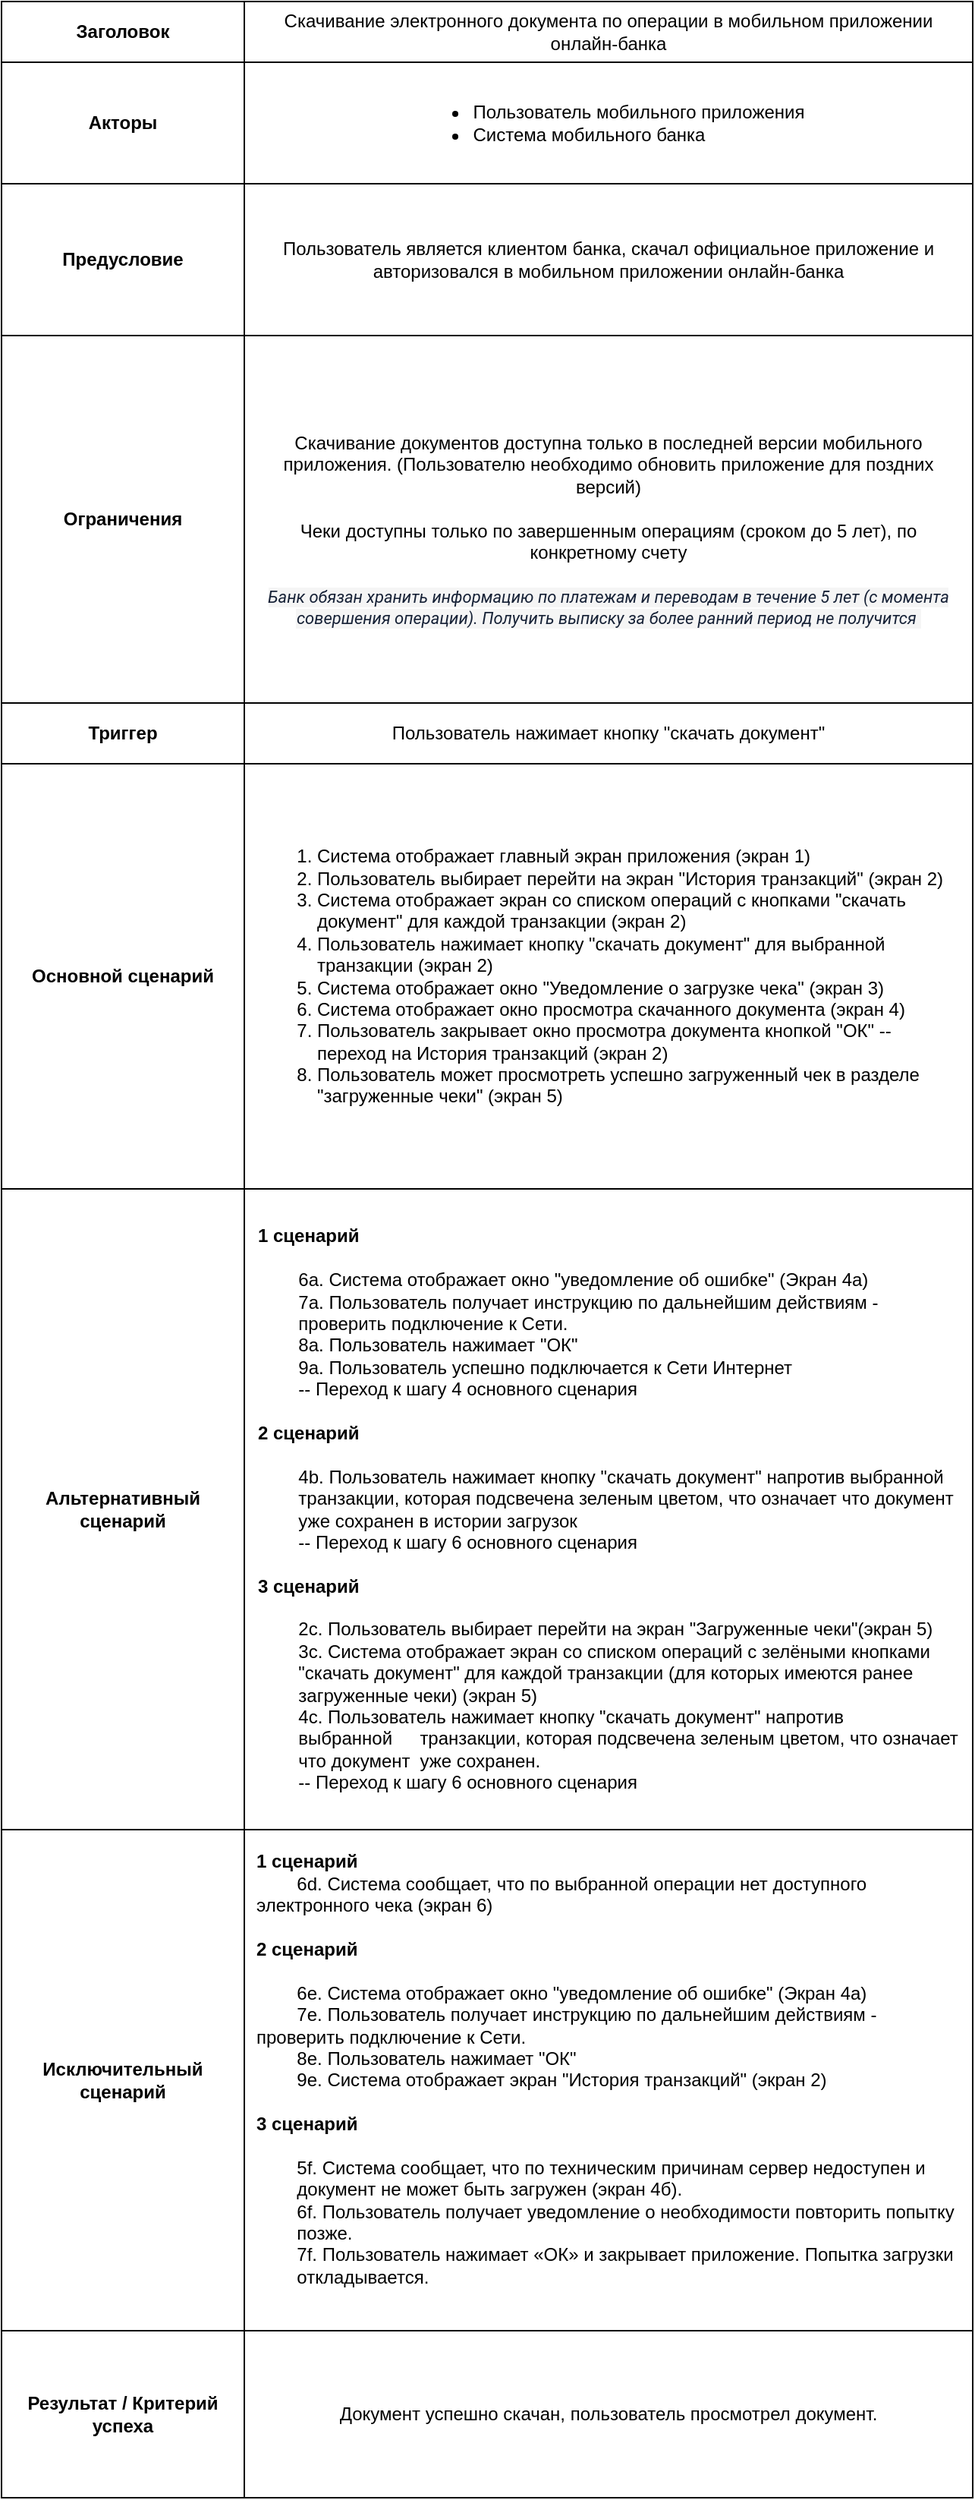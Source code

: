 <mxfile version="24.8.0" pages="2">
  <diagram id="iSdH8Bf3Pxa846-qju2B" name="Шаблон">
    <mxGraphModel dx="989" dy="501" grid="1" gridSize="10" guides="1" tooltips="1" connect="1" arrows="1" fold="1" page="1" pageScale="1" pageWidth="1169" pageHeight="827" math="0" shadow="0">
      <root>
        <mxCell id="0" />
        <mxCell id="1" parent="0" />
        <mxCell id="5DFN9uElky3kn-lGwo1o-1" value="" style="shape=table;startSize=0;container=1;collapsible=0;childLayout=tableLayout;" parent="1" vertex="1">
          <mxGeometry x="137" y="578" width="640" height="1644" as="geometry" />
        </mxCell>
        <mxCell id="5DFN9uElky3kn-lGwo1o-6" value="" style="shape=tableRow;horizontal=0;startSize=0;swimlaneHead=0;swimlaneBody=0;strokeColor=inherit;top=0;left=0;bottom=0;right=0;collapsible=0;dropTarget=0;fillColor=none;points=[[0,0.5],[1,0.5]];portConstraint=eastwest;" parent="5DFN9uElky3kn-lGwo1o-1" vertex="1">
          <mxGeometry width="640" height="40" as="geometry" />
        </mxCell>
        <mxCell id="5DFN9uElky3kn-lGwo1o-7" value="&lt;b&gt;Заголовок&lt;/b&gt;" style="shape=partialRectangle;html=1;whiteSpace=wrap;connectable=0;strokeColor=inherit;overflow=hidden;fillColor=none;top=0;left=0;bottom=0;right=0;pointerEvents=1;" parent="5DFN9uElky3kn-lGwo1o-6" vertex="1">
          <mxGeometry width="160" height="40" as="geometry">
            <mxRectangle width="160" height="40" as="alternateBounds" />
          </mxGeometry>
        </mxCell>
        <mxCell id="5DFN9uElky3kn-lGwo1o-9" value="Скачивание электронного документа по операции в мобильном приложении онлайн-банка" style="shape=partialRectangle;html=1;whiteSpace=wrap;connectable=0;strokeColor=inherit;overflow=hidden;fillColor=none;top=0;left=0;bottom=0;right=0;pointerEvents=1;spacingLeft=7;spacingRight=7;" parent="5DFN9uElky3kn-lGwo1o-6" vertex="1">
          <mxGeometry x="160" width="480" height="40" as="geometry">
            <mxRectangle width="480" height="40" as="alternateBounds" />
          </mxGeometry>
        </mxCell>
        <mxCell id="5DFN9uElky3kn-lGwo1o-10" value="" style="shape=tableRow;horizontal=0;startSize=0;swimlaneHead=0;swimlaneBody=0;strokeColor=inherit;top=0;left=0;bottom=0;right=0;collapsible=0;dropTarget=0;fillColor=none;points=[[0,0.5],[1,0.5]];portConstraint=eastwest;" parent="5DFN9uElky3kn-lGwo1o-1" vertex="1">
          <mxGeometry y="40" width="640" height="80" as="geometry" />
        </mxCell>
        <mxCell id="5DFN9uElky3kn-lGwo1o-11" value="&lt;b&gt;Акторы&lt;/b&gt;" style="shape=partialRectangle;html=1;whiteSpace=wrap;connectable=0;strokeColor=inherit;overflow=hidden;fillColor=none;top=0;left=0;bottom=0;right=0;pointerEvents=1;" parent="5DFN9uElky3kn-lGwo1o-10" vertex="1">
          <mxGeometry width="160" height="80" as="geometry">
            <mxRectangle width="160" height="80" as="alternateBounds" />
          </mxGeometry>
        </mxCell>
        <mxCell id="5DFN9uElky3kn-lGwo1o-13" value="&lt;ul&gt;&lt;li&gt;Пользователь мобильного приложения&lt;/li&gt;&lt;li style=&quot;text-align: left;&quot;&gt;Система мобильного банка&lt;/li&gt;&lt;/ul&gt;" style="shape=partialRectangle;html=1;whiteSpace=wrap;connectable=0;strokeColor=inherit;overflow=hidden;fillColor=none;top=0;left=0;bottom=0;right=0;pointerEvents=1;spacingLeft=7;spacingRight=7;" parent="5DFN9uElky3kn-lGwo1o-10" vertex="1">
          <mxGeometry x="160" width="480" height="80" as="geometry">
            <mxRectangle width="480" height="80" as="alternateBounds" />
          </mxGeometry>
        </mxCell>
        <mxCell id="5DFN9uElky3kn-lGwo1o-14" value="" style="shape=tableRow;horizontal=0;startSize=0;swimlaneHead=0;swimlaneBody=0;strokeColor=inherit;top=0;left=0;bottom=0;right=0;collapsible=0;dropTarget=0;fillColor=none;points=[[0,0.5],[1,0.5]];portConstraint=eastwest;" parent="5DFN9uElky3kn-lGwo1o-1" vertex="1">
          <mxGeometry y="120" width="640" height="100" as="geometry" />
        </mxCell>
        <mxCell id="5DFN9uElky3kn-lGwo1o-15" value="&lt;b&gt;Предусловие&lt;/b&gt;" style="shape=partialRectangle;html=1;whiteSpace=wrap;connectable=0;strokeColor=inherit;overflow=hidden;fillColor=none;top=0;left=0;bottom=0;right=0;pointerEvents=1;" parent="5DFN9uElky3kn-lGwo1o-14" vertex="1">
          <mxGeometry width="160" height="100" as="geometry">
            <mxRectangle width="160" height="100" as="alternateBounds" />
          </mxGeometry>
        </mxCell>
        <mxCell id="5DFN9uElky3kn-lGwo1o-17" value="Пользователь является клиентом банка, скачал официальное приложение и авторизовался в мобильном приложении онлайн-банка" style="shape=partialRectangle;html=1;whiteSpace=wrap;connectable=0;strokeColor=inherit;overflow=hidden;fillColor=none;top=0;left=0;bottom=0;right=0;pointerEvents=1;spacingLeft=7;spacingRight=7;" parent="5DFN9uElky3kn-lGwo1o-14" vertex="1">
          <mxGeometry x="160" width="480" height="100" as="geometry">
            <mxRectangle width="480" height="100" as="alternateBounds" />
          </mxGeometry>
        </mxCell>
        <mxCell id="5DFN9uElky3kn-lGwo1o-18" value="" style="shape=tableRow;horizontal=0;startSize=0;swimlaneHead=0;swimlaneBody=0;strokeColor=inherit;top=0;left=0;bottom=0;right=0;collapsible=0;dropTarget=0;fillColor=none;points=[[0,0.5],[1,0.5]];portConstraint=eastwest;" parent="5DFN9uElky3kn-lGwo1o-1" vertex="1">
          <mxGeometry y="220" width="640" height="242" as="geometry" />
        </mxCell>
        <mxCell id="5DFN9uElky3kn-lGwo1o-19" value="&lt;b&gt;Ограничения&lt;/b&gt;" style="shape=partialRectangle;html=1;whiteSpace=wrap;connectable=0;strokeColor=inherit;overflow=hidden;fillColor=none;top=0;left=0;bottom=0;right=0;pointerEvents=1;" parent="5DFN9uElky3kn-lGwo1o-18" vertex="1">
          <mxGeometry width="160" height="242" as="geometry">
            <mxRectangle width="160" height="242" as="alternateBounds" />
          </mxGeometry>
        </mxCell>
        <mxCell id="5DFN9uElky3kn-lGwo1o-21" value="&lt;div&gt;&lt;br&gt;&lt;/div&gt;Cкачивание документов доступна только в последней версии мобильного приложения. (Пользователю необходимо обновить приложение для поздних версий)&lt;div&gt;&lt;br&gt;Чеки доступны только по завершенным операциям (сроком до 5 лет), по конкретному счету&lt;div&gt;&lt;br&gt;&lt;span style=&quot;color: rgb(22, 33, 54); font-family: Roboto, sans-serif; font-size: 11px; text-align: start; background-color: rgb(245, 245, 245);&quot;&gt;&lt;i&gt;Банк обязан хранить информацию по платежам и переводам в течение 5 лет (с момента совершения операции). Получить выписку за более ранний период не получится&amp;nbsp;&lt;/i&gt;&lt;/span&gt;&lt;/div&gt;&lt;/div&gt;" style="shape=partialRectangle;html=1;whiteSpace=wrap;connectable=0;strokeColor=inherit;overflow=hidden;fillColor=none;top=0;left=0;bottom=0;right=0;pointerEvents=1;spacingLeft=7;spacingRight=7;" parent="5DFN9uElky3kn-lGwo1o-18" vertex="1">
          <mxGeometry x="160" width="480" height="242" as="geometry">
            <mxRectangle width="480" height="242" as="alternateBounds" />
          </mxGeometry>
        </mxCell>
        <mxCell id="5DFN9uElky3kn-lGwo1o-22" value="" style="shape=tableRow;horizontal=0;startSize=0;swimlaneHead=0;swimlaneBody=0;strokeColor=inherit;top=0;left=0;bottom=0;right=0;collapsible=0;dropTarget=0;fillColor=none;points=[[0,0.5],[1,0.5]];portConstraint=eastwest;" parent="5DFN9uElky3kn-lGwo1o-1" vertex="1">
          <mxGeometry y="462" width="640" height="40" as="geometry" />
        </mxCell>
        <mxCell id="5DFN9uElky3kn-lGwo1o-23" value="&lt;b&gt;Триггер&lt;/b&gt;" style="shape=partialRectangle;html=1;whiteSpace=wrap;connectable=0;strokeColor=inherit;overflow=hidden;fillColor=none;top=0;left=0;bottom=0;right=0;pointerEvents=1;" parent="5DFN9uElky3kn-lGwo1o-22" vertex="1">
          <mxGeometry width="160" height="40" as="geometry">
            <mxRectangle width="160" height="40" as="alternateBounds" />
          </mxGeometry>
        </mxCell>
        <mxCell id="5DFN9uElky3kn-lGwo1o-25" value="Пользователь нажимает кнопку &quot;скачать документ&quot;" style="shape=partialRectangle;html=1;whiteSpace=wrap;connectable=0;strokeColor=inherit;overflow=hidden;fillColor=none;top=0;left=0;bottom=0;right=0;pointerEvents=1;spacingLeft=7;spacingRight=7;" parent="5DFN9uElky3kn-lGwo1o-22" vertex="1">
          <mxGeometry x="160" width="480" height="40" as="geometry">
            <mxRectangle width="480" height="40" as="alternateBounds" />
          </mxGeometry>
        </mxCell>
        <mxCell id="5DFN9uElky3kn-lGwo1o-26" value="" style="shape=tableRow;horizontal=0;startSize=0;swimlaneHead=0;swimlaneBody=0;strokeColor=inherit;top=0;left=0;bottom=0;right=0;collapsible=0;dropTarget=0;fillColor=none;points=[[0,0.5],[1,0.5]];portConstraint=eastwest;" parent="5DFN9uElky3kn-lGwo1o-1" vertex="1">
          <mxGeometry y="502" width="640" height="280" as="geometry" />
        </mxCell>
        <mxCell id="5DFN9uElky3kn-lGwo1o-27" value="&lt;b&gt;Основной сценарий&lt;/b&gt;" style="shape=partialRectangle;html=1;whiteSpace=wrap;connectable=0;strokeColor=inherit;overflow=hidden;fillColor=none;top=0;left=0;bottom=0;right=0;pointerEvents=1;" parent="5DFN9uElky3kn-lGwo1o-26" vertex="1">
          <mxGeometry width="160" height="280" as="geometry">
            <mxRectangle width="160" height="280" as="alternateBounds" />
          </mxGeometry>
        </mxCell>
        <mxCell id="5DFN9uElky3kn-lGwo1o-29" value="&lt;ol style=&quot;text-align: left;&quot;&gt;&lt;li&gt;Система отображает главный экран приложения (экран 1)&lt;/li&gt;&lt;li&gt;Пользователь выбирает перейти на экран &quot;История транзакций&quot; (экран 2)&lt;/li&gt;&lt;li&gt;Система отображает экран со списком операций с кнопками &quot;скачать документ&quot; для каждой транзакции (экран 2)&lt;/li&gt;&lt;li&gt;Пользователь нажимает кнопку &quot;скачать документ&quot; для выбранной транзакции (экран 2)&lt;/li&gt;&lt;li&gt;Система отображает окно &quot;Уведомление о загрузке чека&quot; (экран 3)&lt;/li&gt;&lt;li&gt;Система отображает окно просмотра скачанного документа (экран 4)&lt;/li&gt;&lt;li&gt;Пользователь закрывает окно просмотра документа кнопкой &quot;ОК&quot; -- переход на История транзакций (экран 2)&lt;/li&gt;&lt;li&gt;Пользователь может просмотреть успешно загруженный чек в разделе &quot;загруженные чеки&quot; (экран 5)&lt;/li&gt;&lt;/ol&gt;" style="shape=partialRectangle;html=1;whiteSpace=wrap;connectable=0;strokeColor=inherit;overflow=hidden;fillColor=none;top=0;left=0;bottom=0;right=0;pointerEvents=1;spacingLeft=7;spacingRight=7;" parent="5DFN9uElky3kn-lGwo1o-26" vertex="1">
          <mxGeometry x="160" width="480" height="280" as="geometry">
            <mxRectangle width="480" height="280" as="alternateBounds" />
          </mxGeometry>
        </mxCell>
        <mxCell id="5DFN9uElky3kn-lGwo1o-30" value="" style="shape=tableRow;horizontal=0;startSize=0;swimlaneHead=0;swimlaneBody=0;strokeColor=inherit;top=0;left=0;bottom=0;right=0;collapsible=0;dropTarget=0;fillColor=none;points=[[0,0.5],[1,0.5]];portConstraint=eastwest;" parent="5DFN9uElky3kn-lGwo1o-1" vertex="1">
          <mxGeometry y="782" width="640" height="422" as="geometry" />
        </mxCell>
        <mxCell id="5DFN9uElky3kn-lGwo1o-31" value="&lt;b&gt;Альтернативный сценарий&lt;/b&gt;" style="shape=partialRectangle;html=1;whiteSpace=wrap;connectable=0;strokeColor=inherit;overflow=hidden;fillColor=none;top=0;left=0;bottom=0;right=0;pointerEvents=1;" parent="5DFN9uElky3kn-lGwo1o-30" vertex="1">
          <mxGeometry width="160" height="422" as="geometry">
            <mxRectangle width="160" height="422" as="alternateBounds" />
          </mxGeometry>
        </mxCell>
        <mxCell id="5DFN9uElky3kn-lGwo1o-33" value="&lt;b style=&quot;background-color: initial;&quot;&gt;1 сценарий&lt;/b&gt;&lt;div&gt;&lt;b&gt;&lt;br&gt;&lt;/b&gt;&lt;span style=&quot;background-color: initial;&quot;&gt;&lt;span style=&quot;white-space: pre;&quot;&gt;&#x9;&lt;/span&gt;6а. Система отображает окно &quot;уведомление об ошибке&quot; (Экран 4а)&amp;nbsp;&lt;/span&gt;&lt;div&gt;&lt;div&gt;&lt;div&gt;&lt;span style=&quot;background-color: initial; white-space: pre;&quot;&gt;&#x9;&lt;/span&gt;&lt;span style=&quot;background-color: initial;&quot;&gt;7а. Пользователь получает инструкцию по дальнейшим действиям - &lt;/span&gt;&lt;span style=&quot;background-color: initial; white-space: pre;&quot;&gt;&#x9;&lt;/span&gt;&lt;span style=&quot;background-color: initial;&quot;&gt;проверить подключение к Сети.&lt;/span&gt;&lt;br&gt;&lt;/div&gt;&lt;div&gt;&lt;div&gt;&lt;div&gt;&lt;span style=&quot;background-color: initial;&quot;&gt;&lt;span style=&quot;white-space: pre;&quot;&gt;&#x9;&lt;/span&gt;8а. Пользователь нажимает &quot;ОК&quot;&amp;nbsp;&lt;/span&gt;&lt;/div&gt;&lt;div&gt;&lt;span style=&quot;background-color: initial;&quot;&gt;&lt;span style=&quot;white-space: pre;&quot;&gt;&#x9;&lt;/span&gt;9а. Пользователь успешно подключается к Сети Интернет&lt;/span&gt;&lt;/div&gt;&lt;div&gt;&lt;span style=&quot;white-space: pre;&quot;&gt;&#x9;&lt;/span&gt;-- Переход к шагу 4 основного сценария&lt;/div&gt;&lt;/div&gt;&lt;div&gt;&lt;br&gt;&lt;/div&gt;&lt;div&gt;&lt;div&gt;&lt;span style=&quot;background-color: initial;&quot;&gt;&lt;b&gt;2 сценарий&lt;/b&gt;&lt;/span&gt;&lt;/div&gt;&lt;/div&gt;&lt;div&gt;&lt;br&gt;&lt;/div&gt;&lt;div&gt;&lt;span style=&quot;background-color: initial;&quot;&gt;&lt;span style=&quot;white-space: pre;&quot;&gt;&#x9;&lt;/span&gt;4b. Пользователь нажимает кнопку &quot;скачать документ&quot;&amp;nbsp;&lt;/span&gt;&lt;span style=&quot;background-color: initial;&quot;&gt;напротив выбранной &lt;span style=&quot;white-space: pre;&quot;&gt;&#x9;&lt;/span&gt;транзакции&lt;/span&gt;&lt;span style=&quot;background-color: initial;&quot;&gt;, которая подсвечена зеленым цветом, что означает что документ &lt;span style=&quot;white-space: pre;&quot;&gt;&#x9;&lt;/span&gt;уже сохранен в истории загрузок&lt;/span&gt;&lt;/div&gt;&lt;div&gt;&lt;span style=&quot;background-color: initial;&quot;&gt;&lt;span style=&quot;white-space: pre;&quot;&gt;&#x9;&lt;/span&gt;-- Переход к шагу 6 основного сценария&lt;br&gt;&lt;/span&gt;&lt;/div&gt;&lt;div&gt;&lt;span style=&quot;background-color: initial;&quot;&gt;&lt;br&gt;&lt;/span&gt;&lt;/div&gt;&lt;div&gt;&lt;div&gt;&lt;span style=&quot;background-color: initial;&quot;&gt;&lt;b&gt;3 сценарий&lt;/b&gt;&lt;/span&gt;&lt;/div&gt;&lt;/div&gt;&lt;div&gt;&lt;br&gt;&lt;/div&gt;&lt;div&gt;&lt;span style=&quot;background-color: initial;&quot;&gt;&lt;span style=&quot;white-space: pre;&quot;&gt;&#x9;&lt;/span&gt;2с. Пользователь выбирает перейти на экран &quot;Загруженные чеки&quot;(экран 5)&lt;/span&gt;&lt;/div&gt;&lt;div&gt;&lt;span style=&quot;background-color: initial;&quot;&gt;&lt;span style=&quot;white-space: pre;&quot;&gt;&#x9;&lt;/span&gt;3с. Система отображает&amp;nbsp;&lt;/span&gt;&lt;span style=&quot;background-color: initial;&quot;&gt;экран со списком операций с зелёными кнопками &lt;span style=&quot;white-space: pre;&quot;&gt;&#x9;&lt;/span&gt;&quot;скачать документ&quot; для каждой транзакции&amp;nbsp;&lt;/span&gt;&lt;span style=&quot;background-color: initial;&quot;&gt;(для которых имеются ранее &lt;span style=&quot;white-space: pre;&quot;&gt;&#x9;&lt;/span&gt;загруженные чеки)&amp;nbsp;&lt;/span&gt;&lt;span style=&quot;background-color: initial;&quot;&gt;(экран 5)&lt;/span&gt;&lt;/div&gt;&lt;div&gt;&lt;span style=&quot;background-color: initial;&quot;&gt;&lt;span style=&quot;white-space: pre;&quot;&gt;&#x9;&lt;/span&gt;4с. Пользователь&amp;nbsp;&lt;/span&gt;&lt;span style=&quot;background-color: initial;&quot;&gt;нажимает кнопку &quot;скачать документ&quot;&amp;nbsp;&lt;/span&gt;&lt;span style=&quot;background-color: initial;&quot;&gt;напротив &lt;span style=&quot;white-space: pre;&quot;&gt;&#x9;&lt;/span&gt;выбранной&amp;nbsp;&lt;span style=&quot;white-space: pre;&quot;&gt;&#x9;&lt;/span&gt;транзакции&lt;/span&gt;&lt;span style=&quot;background-color: initial;&quot;&gt;, которая подсвечена зеленым цветом, что означает &lt;span style=&quot;white-space: pre;&quot;&gt;&#x9;&lt;/span&gt;что документ&amp;nbsp;&lt;span style=&quot;white-space: pre;&quot;&gt;&#x9;&lt;/span&gt;уже сохранен.&lt;/span&gt;&lt;/div&gt;&lt;div&gt;&lt;span style=&quot;background-color: initial;&quot;&gt;&lt;span style=&quot;white-space: pre;&quot;&gt;&#x9;&lt;/span&gt;-- Переход к шагу 6 основного сценария&lt;/span&gt;&lt;/div&gt;&lt;/div&gt;&lt;/div&gt;&lt;/div&gt;&lt;/div&gt;" style="shape=partialRectangle;html=1;whiteSpace=wrap;connectable=0;strokeColor=inherit;overflow=hidden;fillColor=none;top=0;left=0;bottom=0;right=0;pointerEvents=1;align=left;spacingLeft=7;spacingRight=7;" parent="5DFN9uElky3kn-lGwo1o-30" vertex="1">
          <mxGeometry x="160" width="480" height="422" as="geometry">
            <mxRectangle width="480" height="422" as="alternateBounds" />
          </mxGeometry>
        </mxCell>
        <mxCell id="5DFN9uElky3kn-lGwo1o-34" value="" style="shape=tableRow;horizontal=0;startSize=0;swimlaneHead=0;swimlaneBody=0;strokeColor=inherit;top=0;left=0;bottom=0;right=0;collapsible=0;dropTarget=0;fillColor=none;points=[[0,0.5],[1,0.5]];portConstraint=eastwest;" parent="5DFN9uElky3kn-lGwo1o-1" vertex="1">
          <mxGeometry y="1204" width="640" height="330" as="geometry" />
        </mxCell>
        <mxCell id="5DFN9uElky3kn-lGwo1o-35" value="&lt;b&gt;Исключительный сценарий&lt;/b&gt;" style="shape=partialRectangle;html=1;whiteSpace=wrap;connectable=0;strokeColor=inherit;overflow=hidden;fillColor=none;top=0;left=0;bottom=0;right=0;pointerEvents=1;" parent="5DFN9uElky3kn-lGwo1o-34" vertex="1">
          <mxGeometry width="160" height="330" as="geometry">
            <mxRectangle width="160" height="330" as="alternateBounds" />
          </mxGeometry>
        </mxCell>
        <mxCell id="5DFN9uElky3kn-lGwo1o-37" value="&lt;div style=&quot;text-align: left;&quot;&gt;&lt;span style=&quot;background-color: initial;&quot;&gt;&lt;b&gt;1 сценарий&lt;/b&gt;&lt;/span&gt;&lt;/div&gt;&lt;div style=&quot;text-align: left;&quot;&gt;&lt;span style=&quot;background-color: initial;&quot;&gt;&lt;span style=&quot;white-space: pre;&quot;&gt;&#x9;&lt;/span&gt;6d. Система сообщает, что по выбранной операции нет доступного электронного чека (экран 6)&lt;/span&gt;&lt;/div&gt;&lt;div style=&quot;text-align: left;&quot;&gt;&lt;/div&gt;&lt;div style=&quot;text-align: left;&quot;&gt;&lt;/div&gt;&lt;div style=&quot;text-align: left;&quot;&gt;&lt;br&gt;&lt;/div&gt;&lt;div style=&quot;text-align: left;&quot;&gt;&lt;div&gt;&lt;span style=&quot;background-color: initial;&quot;&gt;&lt;b&gt;2 сценарий&lt;/b&gt;&lt;/span&gt;&lt;/div&gt;&lt;/div&gt;&lt;div style=&quot;text-align: left;&quot;&gt;&lt;span style=&quot;background-color: initial;&quot;&gt;&lt;b&gt;&lt;br&gt;&lt;/b&gt;&lt;/span&gt;&lt;/div&gt;&lt;div style=&quot;&quot;&gt;&lt;div style=&quot;text-align: left;&quot;&gt;&lt;span style=&quot;background-color: initial; white-space: pre;&quot;&gt;&#x9;&lt;/span&gt;&lt;span style=&quot;background-color: initial;&quot;&gt;6e. Система отображает окно &quot;уведомление об ошибке&quot; (Экран 4а)&amp;nbsp;&lt;/span&gt;&lt;/div&gt;&lt;span style=&quot;background-color: initial;&quot;&gt;&lt;div style=&quot;text-align: left;&quot;&gt;&lt;span style=&quot;background-color: initial; white-space: pre;&quot;&gt;&#x9;&lt;/span&gt;&lt;span style=&quot;background-color: initial;&quot;&gt;7e. Пользователь получает инструкцию по дальнейшим действиям - проверить подключение к Сети.&lt;/span&gt;&lt;/div&gt;&lt;/span&gt;&lt;div&gt;&lt;div style=&quot;text-align: left;&quot;&gt;&lt;span style=&quot;background-color: initial;&quot;&gt;&lt;span style=&quot;white-space: pre;&quot;&gt;&#x9;&lt;/span&gt;8e. Пользователь нажимает &quot;ОК&quot;&amp;nbsp;&lt;/span&gt;&lt;/div&gt;&lt;div style=&quot;text-align: left;&quot;&gt;&lt;span style=&quot;background-color: initial;&quot;&gt;&lt;span style=&quot;white-space: pre;&quot;&gt;&#x9;&lt;/span&gt;9e.&amp;nbsp;&lt;/span&gt;&lt;span style=&quot;background-color: initial;&quot;&gt;Система отображает экран &quot;История транзакций&quot; (экран 2)&lt;/span&gt;&lt;/div&gt;&lt;div&gt;&lt;br&gt;&lt;/div&gt;&lt;/div&gt;&lt;div style=&quot;text-align: left;&quot;&gt;&lt;div&gt;&lt;span style=&quot;background-color: initial;&quot;&gt;&lt;b&gt;3 сценарий&lt;/b&gt;&lt;/span&gt;&lt;/div&gt;&lt;/div&gt;&lt;/div&gt;&lt;div&gt;&lt;span style=&quot;text-align: left;&quot;&gt;&lt;br&gt;&lt;/span&gt;&lt;/div&gt;&lt;div style=&quot;text-align: left;&quot;&gt;&lt;span style=&quot;text-align: left;&quot;&gt;&lt;div&gt;&lt;span style=&quot;white-space: pre;&quot;&gt;&#x9;&lt;/span&gt;5f. Система сообщает, что по техническим причинам сервер недоступен и &lt;span style=&quot;white-space: pre;&quot;&gt;&#x9;&lt;/span&gt;документ не может быть загружен (экран 4б).&lt;/div&gt;&lt;div&gt;&lt;span style=&quot;white-space: pre;&quot;&gt;&#x9;&lt;/span&gt;6f.&amp;nbsp;Пользователь получает уведомление о необходимости повторить попытку &lt;span style=&quot;white-space: pre;&quot;&gt;&#x9;&lt;/span&gt;позже.&lt;/div&gt;&lt;div&gt;&amp;nbsp; &amp;nbsp;&lt;span style=&quot;white-space: pre;&quot;&gt;&#x9;&lt;/span&gt;7f. Пользователь нажимает «ОК» и закрывает приложение. Попытка загрузки &lt;span style=&quot;white-space: pre;&quot;&gt;&#x9;&lt;/span&gt;откладывается.&lt;/div&gt;&lt;div&gt;&lt;br&gt;&lt;/div&gt;&lt;/span&gt;&lt;/div&gt;" style="shape=partialRectangle;html=1;whiteSpace=wrap;connectable=0;strokeColor=inherit;overflow=hidden;fillColor=none;top=0;left=0;bottom=0;right=0;pointerEvents=1;spacingLeft=7;spacingRight=7;" parent="5DFN9uElky3kn-lGwo1o-34" vertex="1">
          <mxGeometry x="160" width="480" height="330" as="geometry">
            <mxRectangle width="480" height="330" as="alternateBounds" />
          </mxGeometry>
        </mxCell>
        <mxCell id="Qb67X_oPr7AHGyhiEy_x-1" value="" style="shape=tableRow;horizontal=0;startSize=0;swimlaneHead=0;swimlaneBody=0;strokeColor=inherit;top=0;left=0;bottom=0;right=0;collapsible=0;dropTarget=0;fillColor=none;points=[[0,0.5],[1,0.5]];portConstraint=eastwest;" vertex="1" parent="5DFN9uElky3kn-lGwo1o-1">
          <mxGeometry y="1534" width="640" height="110" as="geometry" />
        </mxCell>
        <mxCell id="Qb67X_oPr7AHGyhiEy_x-2" value="&lt;b style=&quot;background-color: initial;&quot;&gt;Результат / Критерий успеха&lt;/b&gt;" style="shape=partialRectangle;html=1;whiteSpace=wrap;connectable=0;strokeColor=inherit;overflow=hidden;fillColor=none;top=0;left=0;bottom=0;right=0;pointerEvents=1;" vertex="1" parent="Qb67X_oPr7AHGyhiEy_x-1">
          <mxGeometry width="160" height="110" as="geometry">
            <mxRectangle width="160" height="110" as="alternateBounds" />
          </mxGeometry>
        </mxCell>
        <mxCell id="Qb67X_oPr7AHGyhiEy_x-3" value="&lt;div style=&quot;text-align: left;&quot;&gt;&lt;span style=&quot;background-color: initial; text-align: center;&quot;&gt;Документ успешно скачан, пользователь просмотрел документ.&lt;/span&gt;&lt;br&gt;&lt;/div&gt;" style="shape=partialRectangle;html=1;whiteSpace=wrap;connectable=0;strokeColor=inherit;overflow=hidden;fillColor=none;top=0;left=0;bottom=0;right=0;pointerEvents=1;spacingLeft=7;spacingRight=7;" vertex="1" parent="Qb67X_oPr7AHGyhiEy_x-1">
          <mxGeometry x="160" width="480" height="110" as="geometry">
            <mxRectangle width="480" height="110" as="alternateBounds" />
          </mxGeometry>
        </mxCell>
      </root>
    </mxGraphModel>
  </diagram>
  <diagram id="-6JTZh9YsRHNT0OHrs7o" name="Страница — 2">
    <mxGraphModel dx="1813" dy="1116" grid="1" gridSize="10" guides="1" tooltips="1" connect="1" arrows="1" fold="1" page="0" pageScale="1" pageWidth="827" pageHeight="1169" math="0" shadow="0">
      <root>
        <mxCell id="0" />
        <mxCell id="1" parent="0" />
        <mxCell id="OXP6ReRPZ-RNnYJvSTkm-1" value="" style="rounded=0;whiteSpace=wrap;html=1;" parent="1" vertex="1">
          <mxGeometry x="1200" y="40" width="390" height="520" as="geometry" />
        </mxCell>
        <mxCell id="OXP6ReRPZ-RNnYJvSTkm-2" value="" style="rounded=0;whiteSpace=wrap;html=1;" parent="1" vertex="1">
          <mxGeometry x="600" y="40" width="390" height="520" as="geometry" />
        </mxCell>
        <mxCell id="OXP6ReRPZ-RNnYJvSTkm-3" value="" style="rounded=1;whiteSpace=wrap;html=1;fillColor=#f8cecc;noLabel=1;labelBackgroundColor=#ec7474;strokeColor=#b85450;" parent="1" vertex="1">
          <mxGeometry x="871.5" y="499.5" width="90" height="35" as="geometry" />
        </mxCell>
        <mxCell id="OXP6ReRPZ-RNnYJvSTkm-4" style="edgeStyle=orthogonalEdgeStyle;rounded=0;orthogonalLoop=1;jettySize=auto;html=1;" parent="1" edge="1">
          <mxGeometry relative="1" as="geometry">
            <mxPoint x="916.5" y="630" as="targetPoint" />
            <mxPoint x="916.471" y="542" as="sourcePoint" />
          </mxGeometry>
        </mxCell>
        <mxCell id="OXP6ReRPZ-RNnYJvSTkm-5" value="" style="rounded=0;whiteSpace=wrap;html=1;labelBackgroundColor=#f06a6a;" parent="1" vertex="1">
          <mxGeometry x="40" y="40" width="390" height="520" as="geometry" />
        </mxCell>
        <mxCell id="OXP6ReRPZ-RNnYJvSTkm-6" value="&lt;b&gt;Поиск&lt;/b&gt;" style="rounded=1;whiteSpace=wrap;html=1;" parent="1" vertex="1">
          <mxGeometry x="70" y="60" width="290" height="30" as="geometry" />
        </mxCell>
        <mxCell id="OXP6ReRPZ-RNnYJvSTkm-7" value="" style="shape=image;html=1;verticalAlign=top;verticalLabelPosition=bottom;labelBackgroundColor=#ffffff;imageAspect=0;aspect=fixed;image=https://cdn4.iconfinder.com/data/icons/evil-icons-user-interface/64/magnifier-128.png" parent="1" vertex="1">
          <mxGeometry x="330" y="60" width="30" height="30" as="geometry" />
        </mxCell>
        <mxCell id="OXP6ReRPZ-RNnYJvSTkm-8" value="" style="rounded=1;whiteSpace=wrap;html=1;fillColor=#f8cecc;strokeColor=#b85450;" parent="1" vertex="1">
          <mxGeometry x="55" y="507" width="90" height="35" as="geometry" />
        </mxCell>
        <mxCell id="OXP6ReRPZ-RNnYJvSTkm-9" value="&lt;b&gt;&lt;font style=&quot;font-size: 9px;&quot;&gt;Главная&lt;/font&gt;&lt;/b&gt;" style="text;html=1;align=center;verticalAlign=middle;resizable=0;points=[];autosize=1;strokeColor=none;fillColor=none;labelBackgroundColor=#ec6f6f;" parent="1" vertex="1">
          <mxGeometry x="80" y="507.25" width="60" height="30" as="geometry" />
        </mxCell>
        <mxCell id="OXP6ReRPZ-RNnYJvSTkm-10" value="" style="rounded=1;whiteSpace=wrap;html=1;fillColor=#E6E6E6;" parent="1" vertex="1">
          <mxGeometry x="305" y="504.5" width="90" height="35" as="geometry" />
        </mxCell>
        <mxCell id="OXP6ReRPZ-RNnYJvSTkm-11" value="&lt;b&gt;&lt;font style=&quot;font-size: 10px;&quot;&gt;История&lt;/font&gt;&lt;/b&gt;" style="text;html=1;align=center;verticalAlign=middle;resizable=0;points=[];autosize=1;strokeColor=none;fillColor=none;" parent="1" vertex="1">
          <mxGeometry x="325" y="507.25" width="70" height="30" as="geometry" />
        </mxCell>
        <mxCell id="OXP6ReRPZ-RNnYJvSTkm-12" value="" style="rounded=1;whiteSpace=wrap;html=1;fillColor=#30B346;strokeColor=#82b366;" parent="1" vertex="1">
          <mxGeometry x="915" y="160" width="35" height="35" as="geometry" />
        </mxCell>
        <mxCell id="OXP6ReRPZ-RNnYJvSTkm-13" value="&lt;span style=&quot;font-size: 19px; font-weight: 700; background-color: rgb(255, 255, 255);&quot;&gt;User Story&lt;/span&gt;&lt;div style=&quot;font-size: 19px;&quot;&gt;&lt;br style=&quot;padding: 0px; margin: 0px; font-size: 19px; font-weight: 700; background-color: rgb(255, 255, 255);&quot;&gt;&lt;span style=&quot;font-size: 19px; font-weight: 700; background-color: rgb(255, 255, 255);&quot;&gt;Как пользователь мобильного приложения онлайн-банка,&amp;nbsp;&lt;/span&gt;&lt;div style=&quot;font-size: 19px;&quot;&gt;&lt;span style=&quot;font-size: 19px; font-weight: 700; background-color: rgb(255, 255, 255);&quot;&gt;я хочу иметь возможность скачивать электронные чеки по операциям,&amp;nbsp;&lt;/span&gt;&lt;div style=&quot;font-size: 19px;&quot;&gt;&lt;span style=&quot;font-size: 19px; font-weight: 700; background-color: rgb(255, 255, 255);&quot;&gt;чтобы контролировать свои финансы и получать документы по проведенным операциям.&lt;/span&gt;&lt;br style=&quot;font-size: 19px;&quot;&gt;&lt;/div&gt;&lt;/div&gt;&lt;/div&gt;" style="text;html=1;align=center;verticalAlign=middle;resizable=0;points=[];autosize=1;strokeColor=#36393d;fillColor=#ffcc99;fontSize=19;" parent="1" vertex="1">
          <mxGeometry x="985" y="-260" width="890" height="130" as="geometry" />
        </mxCell>
        <mxCell id="OXP6ReRPZ-RNnYJvSTkm-14" style="edgeStyle=orthogonalEdgeStyle;rounded=0;orthogonalLoop=1;jettySize=auto;html=1;exitX=0.5;exitY=1;exitDx=0;exitDy=0;" parent="1" edge="1">
          <mxGeometry relative="1" as="geometry">
            <mxPoint x="350" y="640" as="targetPoint" />
            <mxPoint x="350" y="547.25" as="sourcePoint" />
          </mxGeometry>
        </mxCell>
        <mxCell id="OXP6ReRPZ-RNnYJvSTkm-15" style="edgeStyle=orthogonalEdgeStyle;rounded=0;orthogonalLoop=1;jettySize=auto;html=1;entryX=0;entryY=0.5;entryDx=0;entryDy=0;" parent="1" target="OXP6ReRPZ-RNnYJvSTkm-2" edge="1">
          <mxGeometry relative="1" as="geometry">
            <mxPoint x="400" y="522.273" as="sourcePoint" />
          </mxGeometry>
        </mxCell>
        <mxCell id="OXP6ReRPZ-RNnYJvSTkm-16" style="edgeStyle=orthogonalEdgeStyle;rounded=0;orthogonalLoop=1;jettySize=auto;html=1;" parent="1" source="OXP6ReRPZ-RNnYJvSTkm-17" edge="1">
          <mxGeometry relative="1" as="geometry">
            <mxPoint x="80" y="580.0" as="targetPoint" />
          </mxGeometry>
        </mxCell>
        <mxCell id="OXP6ReRPZ-RNnYJvSTkm-17" value="" style="sketch=0;pointerEvents=1;shadow=0;dashed=0;html=1;strokeColor=none;fillColor=#666666;labelPosition=center;verticalLabelPosition=bottom;verticalAlign=top;outlineConnect=0;align=center;shape=mxgraph.office.concepts.home;" parent="1" vertex="1">
          <mxGeometry x="65" y="514.5" width="20" height="20" as="geometry" />
        </mxCell>
        <mxCell id="OXP6ReRPZ-RNnYJvSTkm-18" value="" style="html=1;verticalLabelPosition=bottom;align=center;labelBackgroundColor=#ffffff;verticalAlign=top;strokeWidth=2;strokeColor=#0080F0;shadow=0;dashed=0;shape=mxgraph.ios7.icons.user;" parent="1" vertex="1">
          <mxGeometry x="380" y="60" width="30" height="30" as="geometry" />
        </mxCell>
        <mxCell id="OXP6ReRPZ-RNnYJvSTkm-19" value="" style="html=1;verticalLabelPosition=bottom;align=center;labelBackgroundColor=#ffffff;verticalAlign=top;strokeWidth=2;strokeColor=#0080F0;shadow=0;dashed=0;shape=mxgraph.ios7.icons.user;" parent="1" vertex="1">
          <mxGeometry x="940" y="53.75" width="30" height="30" as="geometry" />
        </mxCell>
        <mxCell id="OXP6ReRPZ-RNnYJvSTkm-20" value="&lt;span style=&quot;font-size: 14px;&quot;&gt;Кнопка должна быть подсвечена&lt;br&gt;красным&lt;/span&gt;" style="text;html=1;align=center;verticalAlign=middle;resizable=0;points=[];autosize=1;strokeColor=none;fillColor=none;" parent="1" vertex="1">
          <mxGeometry x="807.5" y="640" width="240" height="50" as="geometry" />
        </mxCell>
        <mxCell id="OXP6ReRPZ-RNnYJvSTkm-21" value="" style="sketch=0;pointerEvents=1;shadow=0;dashed=0;html=1;strokeColor=none;fillColor=#505050;labelPosition=center;verticalLabelPosition=bottom;verticalAlign=top;outlineConnect=0;align=center;shape=mxgraph.office.concepts.clock;" parent="1" vertex="1">
          <mxGeometry x="310" y="512" width="20" height="20.5" as="geometry" />
        </mxCell>
        <mxCell id="OXP6ReRPZ-RNnYJvSTkm-22" value="" style="rounded=1;whiteSpace=wrap;html=1;fillColor=#E6E6E6;" parent="1" vertex="1">
          <mxGeometry x="180" y="507.25" width="90" height="35" as="geometry" />
        </mxCell>
        <mxCell id="OXP6ReRPZ-RNnYJvSTkm-23" style="edgeStyle=orthogonalEdgeStyle;rounded=0;orthogonalLoop=1;jettySize=auto;html=1;" parent="1" source="OXP6ReRPZ-RNnYJvSTkm-25" edge="1">
          <mxGeometry relative="1" as="geometry">
            <mxPoint x="235" y="600" as="targetPoint" />
          </mxGeometry>
        </mxCell>
        <mxCell id="OXP6ReRPZ-RNnYJvSTkm-24" style="edgeStyle=orthogonalEdgeStyle;rounded=0;orthogonalLoop=1;jettySize=auto;html=1;entryX=1;entryY=0.5;entryDx=0;entryDy=0;" parent="1" edge="1">
          <mxGeometry relative="1" as="geometry">
            <mxPoint x="236.091" y="537.25" as="sourcePoint" />
            <mxPoint x="2791" y="300" as="targetPoint" />
            <Array as="points">
              <mxPoint x="236" y="720" />
              <mxPoint x="2811" y="720" />
              <mxPoint x="2811" y="300" />
            </Array>
          </mxGeometry>
        </mxCell>
        <mxCell id="OXP6ReRPZ-RNnYJvSTkm-25" value="&lt;font size=&quot;1&quot;&gt;&lt;b&gt;Чеки&lt;/b&gt;&lt;/font&gt;" style="text;html=1;align=center;verticalAlign=middle;resizable=0;points=[];autosize=1;strokeColor=none;fillColor=none;" parent="1" vertex="1">
          <mxGeometry x="210" y="507.25" width="50" height="30" as="geometry" />
        </mxCell>
        <mxCell id="OXP6ReRPZ-RNnYJvSTkm-26" value="" style="shape=image;html=1;verticalAlign=top;verticalLabelPosition=bottom;labelBackgroundColor=#ffffff;imageAspect=0;aspect=fixed;image=https://cdn0.iconfinder.com/data/icons/business-startup-10/50/29-128.png" parent="1" vertex="1">
          <mxGeometry x="190" y="513.5" width="17.5" height="17.5" as="geometry" />
        </mxCell>
        <mxCell id="OXP6ReRPZ-RNnYJvSTkm-27" value="&lt;b&gt;Поиск&lt;/b&gt;" style="rounded=1;whiteSpace=wrap;html=1;" parent="1" vertex="1">
          <mxGeometry x="630" y="53.75" width="290" height="30" as="geometry" />
        </mxCell>
        <mxCell id="OXP6ReRPZ-RNnYJvSTkm-28" value="" style="shape=image;html=1;verticalAlign=top;verticalLabelPosition=bottom;labelBackgroundColor=#ffffff;imageAspect=0;aspect=fixed;image=https://cdn4.iconfinder.com/data/icons/evil-icons-user-interface/64/magnifier-128.png" parent="1" vertex="1">
          <mxGeometry x="885" y="53.75" width="30" height="30" as="geometry" />
        </mxCell>
        <mxCell id="OXP6ReRPZ-RNnYJvSTkm-29" value="&lt;h1 style=&quot;margin-top: 0px;&quot;&gt;&lt;font style=&quot;font-size: 15px;&quot;&gt;12 октября, 2023&lt;/font&gt;&lt;/h1&gt;" style="text;html=1;whiteSpace=wrap;overflow=hidden;rounded=0;" parent="1" vertex="1">
          <mxGeometry x="621.5" y="117" width="270" height="50" as="geometry" />
        </mxCell>
        <mxCell id="OXP6ReRPZ-RNnYJvSTkm-30" value="&lt;h1 style=&quot;margin-top: 0px;&quot;&gt;&lt;font style=&quot;font-size: 15px;&quot;&gt;8 октября, 2023&lt;/font&gt;&lt;/h1&gt;" style="text;html=1;whiteSpace=wrap;overflow=hidden;rounded=0;" parent="1" vertex="1">
          <mxGeometry x="622.5" y="265" width="270" height="50" as="geometry" />
        </mxCell>
        <mxCell id="OXP6ReRPZ-RNnYJvSTkm-31" value="&lt;h1 style=&quot;margin-top: 0px;&quot;&gt;&lt;font style=&quot;font-size: 15px;&quot;&gt;7 октября, 2023&lt;/font&gt;&lt;/h1&gt;" style="text;html=1;whiteSpace=wrap;overflow=hidden;rounded=0;" parent="1" vertex="1">
          <mxGeometry x="622.5" y="362.1" width="270" height="50" as="geometry" />
        </mxCell>
        <mxCell id="OXP6ReRPZ-RNnYJvSTkm-32" style="edgeStyle=orthogonalEdgeStyle;rounded=0;orthogonalLoop=1;jettySize=auto;html=1;exitX=1;exitY=0.5;exitDx=0;exitDy=0;" parent="1" source="OXP6ReRPZ-RNnYJvSTkm-33" edge="1">
          <mxGeometry relative="1" as="geometry">
            <mxPoint x="1100.0" y="570" as="targetPoint" />
          </mxGeometry>
        </mxCell>
        <mxCell id="OXP6ReRPZ-RNnYJvSTkm-33" value="" style="rounded=1;whiteSpace=wrap;html=1;fillColor=#E6E6E6;" parent="1" vertex="1">
          <mxGeometry x="915" y="412.1" width="35" height="35" as="geometry" />
        </mxCell>
        <mxCell id="OXP6ReRPZ-RNnYJvSTkm-34" value="" style="rounded=1;whiteSpace=wrap;html=1;fillColor=#E6E6E6;" parent="1" vertex="1">
          <mxGeometry x="915" y="315" width="35" height="35" as="geometry" />
        </mxCell>
        <mxCell id="OXP6ReRPZ-RNnYJvSTkm-35" style="edgeStyle=orthogonalEdgeStyle;rounded=0;orthogonalLoop=1;jettySize=auto;html=1;exitX=1;exitY=0.5;exitDx=0;exitDy=0;" parent="1" source="OXP6ReRPZ-RNnYJvSTkm-36" target="OXP6ReRPZ-RNnYJvSTkm-95" edge="1">
          <mxGeometry relative="1" as="geometry">
            <mxPoint x="1100" y="340" as="targetPoint" />
          </mxGeometry>
        </mxCell>
        <mxCell id="OXP6ReRPZ-RNnYJvSTkm-36" value="" style="rounded=1;whiteSpace=wrap;html=1;fillColor=#E6E6E6;strokeColor=#ee1717;strokeWidth=2;" parent="1" vertex="1">
          <mxGeometry x="915" y="215" width="35" height="35" as="geometry" />
        </mxCell>
        <mxCell id="OXP6ReRPZ-RNnYJvSTkm-37" value="" style="rounded=1;whiteSpace=wrap;html=1;fillColor=#E6E6E6;" parent="1" vertex="1">
          <mxGeometry x="621.5" y="502" width="90" height="35" as="geometry" />
        </mxCell>
        <mxCell id="OXP6ReRPZ-RNnYJvSTkm-38" value="&lt;b&gt;&lt;font style=&quot;font-size: 9px;&quot;&gt;Главная&lt;/font&gt;&lt;/b&gt;" style="text;html=1;align=center;verticalAlign=middle;resizable=0;points=[];autosize=1;strokeColor=none;fillColor=none;" parent="1" vertex="1">
          <mxGeometry x="646.5" y="502.25" width="60" height="30" as="geometry" />
        </mxCell>
        <mxCell id="OXP6ReRPZ-RNnYJvSTkm-39" value="" style="sketch=0;pointerEvents=1;shadow=0;dashed=0;html=1;strokeColor=none;fillColor=#666666;labelPosition=center;verticalLabelPosition=bottom;verticalAlign=top;outlineConnect=0;align=center;shape=mxgraph.office.concepts.home;" parent="1" vertex="1">
          <mxGeometry x="631.5" y="509.5" width="20" height="20" as="geometry" />
        </mxCell>
        <mxCell id="OXP6ReRPZ-RNnYJvSTkm-40" value="" style="sketch=0;pointerEvents=1;shadow=0;dashed=0;html=1;strokeColor=none;fillColor=#505050;labelPosition=center;verticalLabelPosition=bottom;verticalAlign=top;outlineConnect=0;align=center;shape=mxgraph.office.concepts.clock;labelBackgroundColor=#6d3131;" parent="1" vertex="1">
          <mxGeometry x="876.5" y="507" width="20" height="20.5" as="geometry" />
        </mxCell>
        <mxCell id="OXP6ReRPZ-RNnYJvSTkm-41" value="" style="rounded=1;whiteSpace=wrap;html=1;fillColor=#E6E6E6;" parent="1" vertex="1">
          <mxGeometry x="746.5" y="502.25" width="90" height="35" as="geometry" />
        </mxCell>
        <mxCell id="OXP6ReRPZ-RNnYJvSTkm-42" style="edgeStyle=orthogonalEdgeStyle;rounded=0;orthogonalLoop=1;jettySize=auto;html=1;" parent="1" source="OXP6ReRPZ-RNnYJvSTkm-43" edge="1">
          <mxGeometry relative="1" as="geometry">
            <mxPoint x="801.5" y="720.0" as="targetPoint" />
          </mxGeometry>
        </mxCell>
        <mxCell id="OXP6ReRPZ-RNnYJvSTkm-43" value="&lt;font size=&quot;1&quot;&gt;&lt;b&gt;Чеки&lt;/b&gt;&lt;/font&gt;" style="text;html=1;align=center;verticalAlign=middle;resizable=0;points=[];autosize=1;strokeColor=none;fillColor=none;" parent="1" vertex="1">
          <mxGeometry x="776.5" y="502.25" width="50" height="30" as="geometry" />
        </mxCell>
        <mxCell id="OXP6ReRPZ-RNnYJvSTkm-44" value="" style="shape=image;html=1;verticalAlign=top;verticalLabelPosition=bottom;labelBackgroundColor=#ffffff;imageAspect=0;aspect=fixed;image=https://cdn0.iconfinder.com/data/icons/business-startup-10/50/29-128.png" parent="1" vertex="1">
          <mxGeometry x="756.5" y="508.5" width="17.5" height="17.5" as="geometry" />
        </mxCell>
        <mxCell id="OXP6ReRPZ-RNnYJvSTkm-45" value="&lt;b&gt;&lt;font style=&quot;font-size: 10px;&quot;&gt;История&lt;/font&gt;&lt;/b&gt;" style="text;html=1;align=center;verticalAlign=middle;resizable=0;points=[];autosize=1;strokeColor=none;fillColor=none;labelBackgroundColor=#c31818;labelBorderColor=#FF3333;" parent="1" vertex="1">
          <mxGeometry x="891.5" y="502.25" width="70" height="30" as="geometry" />
        </mxCell>
        <mxCell id="OXP6ReRPZ-RNnYJvSTkm-46" value="&lt;div&gt;&lt;span style=&quot;font-size: 14px;&quot;&gt;Тап по кнопке - переход на экран истории транзакций&lt;/span&gt;&lt;/div&gt;" style="text;html=1;align=center;verticalAlign=middle;resizable=0;points=[];autosize=1;strokeColor=none;fillColor=none;" parent="1" vertex="1">
          <mxGeometry x="165" y="640" width="370" height="30" as="geometry" />
        </mxCell>
        <mxCell id="OXP6ReRPZ-RNnYJvSTkm-47" style="edgeStyle=orthogonalEdgeStyle;rounded=0;orthogonalLoop=1;jettySize=auto;html=1;" parent="1" source="OXP6ReRPZ-RNnYJvSTkm-48" edge="1">
          <mxGeometry relative="1" as="geometry">
            <mxPoint x="1050" y="110" as="targetPoint" />
            <Array as="points">
              <mxPoint x="1050" y="177" />
            </Array>
          </mxGeometry>
        </mxCell>
        <mxCell id="OXP6ReRPZ-RNnYJvSTkm-48" value="" style="sketch=0;pointerEvents=1;shadow=0;dashed=0;html=1;strokeColor=#FFFFFF;fillColor=#d5e8d4;labelPosition=center;verticalLabelPosition=bottom;verticalAlign=top;outlineConnect=0;align=center;shape=mxgraph.office.concepts.download;" parent="1" vertex="1">
          <mxGeometry x="922" y="166" width="21" height="23" as="geometry" />
        </mxCell>
        <mxCell id="OXP6ReRPZ-RNnYJvSTkm-49" value="" style="sketch=0;pointerEvents=1;shadow=0;dashed=0;html=1;strokeColor=default;fillColor=#505050;labelPosition=center;verticalLabelPosition=bottom;verticalAlign=top;outlineConnect=0;align=center;shape=mxgraph.office.concepts.download;direction=east;" parent="1" vertex="1">
          <mxGeometry x="922" y="221" width="21" height="23" as="geometry" />
        </mxCell>
        <mxCell id="OXP6ReRPZ-RNnYJvSTkm-50" style="edgeStyle=orthogonalEdgeStyle;rounded=0;orthogonalLoop=1;jettySize=auto;html=1;" parent="1" source="OXP6ReRPZ-RNnYJvSTkm-51" edge="1">
          <mxGeometry relative="1" as="geometry">
            <mxPoint x="1100.0" y="430" as="targetPoint" />
          </mxGeometry>
        </mxCell>
        <mxCell id="OXP6ReRPZ-RNnYJvSTkm-51" value="" style="sketch=0;pointerEvents=1;shadow=0;dashed=0;html=1;strokeColor=none;fillColor=#505050;labelPosition=center;verticalLabelPosition=bottom;verticalAlign=top;outlineConnect=0;align=center;shape=mxgraph.office.concepts.download;" parent="1" vertex="1">
          <mxGeometry x="922" y="321" width="21" height="23" as="geometry" />
        </mxCell>
        <mxCell id="OXP6ReRPZ-RNnYJvSTkm-52" value="" style="sketch=0;pointerEvents=1;shadow=0;dashed=0;html=1;strokeColor=none;fillColor=#505050;labelPosition=center;verticalLabelPosition=bottom;verticalAlign=top;outlineConnect=0;align=center;shape=mxgraph.office.concepts.download;" parent="1" vertex="1">
          <mxGeometry x="922" y="420" width="21" height="23" as="geometry" />
        </mxCell>
        <mxCell id="OXP6ReRPZ-RNnYJvSTkm-53" value="Перевод на карту" style="text;html=1;align=center;verticalAlign=middle;whiteSpace=wrap;rounded=0;" parent="1" vertex="1">
          <mxGeometry x="633" y="162.5" width="113.5" height="30" as="geometry" />
        </mxCell>
        <mxCell id="OXP6ReRPZ-RNnYJvSTkm-54" value="Продукты &quot;Ромашка&quot;" style="text;html=1;align=center;verticalAlign=middle;whiteSpace=wrap;rounded=0;" parent="1" vertex="1">
          <mxGeometry x="636.5" y="317.5" width="123.5" height="30" as="geometry" />
        </mxCell>
        <mxCell id="OXP6ReRPZ-RNnYJvSTkm-55" value="Поступление заработной платы" style="text;html=1;align=center;verticalAlign=middle;whiteSpace=wrap;rounded=0;" parent="1" vertex="1">
          <mxGeometry x="606.5" y="410" width="203.5" height="30" as="geometry" />
        </mxCell>
        <mxCell id="OXP6ReRPZ-RNnYJvSTkm-56" value="- 100 руб.&amp;nbsp;" style="text;html=1;align=center;verticalAlign=middle;whiteSpace=wrap;rounded=0;" parent="1" vertex="1">
          <mxGeometry x="811.5" y="162.5" width="60" height="30" as="geometry" />
        </mxCell>
        <mxCell id="OXP6ReRPZ-RNnYJvSTkm-57" value="Перевод на карту" style="text;html=1;align=center;verticalAlign=middle;whiteSpace=wrap;rounded=0;" parent="1" vertex="1">
          <mxGeometry x="633" y="214" width="113.5" height="30" as="geometry" />
        </mxCell>
        <mxCell id="OXP6ReRPZ-RNnYJvSTkm-58" value="- 200 руб.&amp;nbsp;" style="text;html=1;align=center;verticalAlign=middle;whiteSpace=wrap;rounded=0;" parent="1" vertex="1">
          <mxGeometry x="811.5" y="214" width="60" height="30" as="geometry" />
        </mxCell>
        <mxCell id="OXP6ReRPZ-RNnYJvSTkm-59" value="- 500 руб.&amp;nbsp;" style="text;html=1;align=center;verticalAlign=middle;whiteSpace=wrap;rounded=0;" parent="1" vertex="1">
          <mxGeometry x="811.5" y="314" width="60" height="30" as="geometry" />
        </mxCell>
        <mxCell id="OXP6ReRPZ-RNnYJvSTkm-60" value="+ 5&amp;nbsp;&lt;span style=&quot;background-color: initial;&quot;&gt;000 руб.&amp;nbsp;&lt;/span&gt;" style="text;html=1;align=center;verticalAlign=middle;whiteSpace=wrap;rounded=0;" parent="1" vertex="1">
          <mxGeometry x="810" y="412.1" width="80" height="30" as="geometry" />
        </mxCell>
        <mxCell id="OXP6ReRPZ-RNnYJvSTkm-61" value="&lt;span style=&quot;font-size: 14px;&quot;&gt;Рядом с каж&lt;/span&gt;&lt;span style=&quot;font-size: 14px; background-color: initial;&quot;&gt;дой транзакцией&amp;nbsp;&lt;/span&gt;&lt;div&gt;&lt;span style=&quot;font-size: 14px; background-color: initial;&quot;&gt;кнопка &quot;скачать чек&quot;&lt;/span&gt;&lt;/div&gt;" style="text;html=1;align=center;verticalAlign=middle;resizable=0;points=[];autosize=1;strokeColor=none;fillColor=none;" parent="1" vertex="1">
          <mxGeometry x="980" y="580" width="220" height="50" as="geometry" />
        </mxCell>
        <mxCell id="OXP6ReRPZ-RNnYJvSTkm-62" value="&lt;span style=&quot;font-size: 14px;&quot;&gt;зеленая - чек скачен&lt;/span&gt;" style="text;html=1;align=center;verticalAlign=middle;resizable=0;points=[];autosize=1;strokeColor=none;fillColor=none;" parent="1" vertex="1">
          <mxGeometry x="990" y="77" width="160" height="30" as="geometry" />
        </mxCell>
        <mxCell id="OXP6ReRPZ-RNnYJvSTkm-63" value="" style="rounded=1;whiteSpace=wrap;html=1;fillColor=#f8cecc;noLabel=1;labelBackgroundColor=#ec7474;strokeColor=#b85450;" parent="1" vertex="1">
          <mxGeometry x="1471.5" y="499.5" width="90" height="35" as="geometry" />
        </mxCell>
        <mxCell id="OXP6ReRPZ-RNnYJvSTkm-64" value="" style="rounded=1;whiteSpace=wrap;html=1;fillColor=#30B346;strokeColor=#82b366;" parent="1" vertex="1">
          <mxGeometry x="1515" y="160" width="35" height="35" as="geometry" />
        </mxCell>
        <mxCell id="OXP6ReRPZ-RNnYJvSTkm-65" value="" style="html=1;verticalLabelPosition=bottom;align=center;labelBackgroundColor=#ffffff;verticalAlign=top;strokeWidth=2;strokeColor=#0080F0;shadow=0;dashed=0;shape=mxgraph.ios7.icons.user;" parent="1" vertex="1">
          <mxGeometry x="1540" y="53.75" width="30" height="30" as="geometry" />
        </mxCell>
        <mxCell id="OXP6ReRPZ-RNnYJvSTkm-66" value="&lt;b&gt;Поиск&lt;/b&gt;" style="rounded=1;whiteSpace=wrap;html=1;" parent="1" vertex="1">
          <mxGeometry x="1230" y="53.75" width="290" height="30" as="geometry" />
        </mxCell>
        <mxCell id="OXP6ReRPZ-RNnYJvSTkm-67" value="" style="shape=image;html=1;verticalAlign=top;verticalLabelPosition=bottom;labelBackgroundColor=#ffffff;imageAspect=0;aspect=fixed;image=https://cdn4.iconfinder.com/data/icons/evil-icons-user-interface/64/magnifier-128.png" parent="1" vertex="1">
          <mxGeometry x="1485" y="53.75" width="30" height="30" as="geometry" />
        </mxCell>
        <mxCell id="OXP6ReRPZ-RNnYJvSTkm-68" value="&lt;h1 style=&quot;margin-top: 0px;&quot;&gt;&lt;font style=&quot;font-size: 15px;&quot;&gt;12 октября, 2023&lt;/font&gt;&lt;/h1&gt;" style="text;html=1;whiteSpace=wrap;overflow=hidden;rounded=0;" parent="1" vertex="1">
          <mxGeometry x="1221.5" y="117" width="270" height="50" as="geometry" />
        </mxCell>
        <mxCell id="OXP6ReRPZ-RNnYJvSTkm-69" value="&lt;h1 style=&quot;margin-top: 0px;&quot;&gt;&lt;font style=&quot;font-size: 15px;&quot;&gt;8 октября, 2023&lt;/font&gt;&lt;/h1&gt;" style="text;html=1;whiteSpace=wrap;overflow=hidden;rounded=0;" parent="1" vertex="1">
          <mxGeometry x="1222.5" y="265" width="270" height="50" as="geometry" />
        </mxCell>
        <mxCell id="OXP6ReRPZ-RNnYJvSTkm-70" value="&lt;h1 style=&quot;margin-top: 0px;&quot;&gt;&lt;font style=&quot;font-size: 15px;&quot;&gt;7 октября, 2023&lt;/font&gt;&lt;/h1&gt;" style="text;html=1;whiteSpace=wrap;overflow=hidden;rounded=0;" parent="1" vertex="1">
          <mxGeometry x="1222.5" y="362.1" width="270" height="50" as="geometry" />
        </mxCell>
        <mxCell id="OXP6ReRPZ-RNnYJvSTkm-71" value="" style="rounded=1;whiteSpace=wrap;html=1;fillColor=#E6E6E6;" parent="1" vertex="1">
          <mxGeometry x="1515" y="412.1" width="35" height="35" as="geometry" />
        </mxCell>
        <mxCell id="OXP6ReRPZ-RNnYJvSTkm-72" value="" style="rounded=1;whiteSpace=wrap;html=1;fillColor=#E6E6E6;" parent="1" vertex="1">
          <mxGeometry x="1515" y="315" width="35" height="35" as="geometry" />
        </mxCell>
        <mxCell id="OXP6ReRPZ-RNnYJvSTkm-73" value="" style="rounded=1;whiteSpace=wrap;html=1;fillColor=#E6E6E6;" parent="1" vertex="1">
          <mxGeometry x="1515" y="215" width="35" height="35" as="geometry" />
        </mxCell>
        <mxCell id="OXP6ReRPZ-RNnYJvSTkm-74" value="" style="rounded=1;whiteSpace=wrap;html=1;fillColor=#E6E6E6;" parent="1" vertex="1">
          <mxGeometry x="1221.5" y="502" width="90" height="35" as="geometry" />
        </mxCell>
        <mxCell id="OXP6ReRPZ-RNnYJvSTkm-75" value="&lt;b&gt;&lt;font style=&quot;font-size: 9px;&quot;&gt;Главная&lt;/font&gt;&lt;/b&gt;" style="text;html=1;align=center;verticalAlign=middle;resizable=0;points=[];autosize=1;strokeColor=none;fillColor=none;" parent="1" vertex="1">
          <mxGeometry x="1246.5" y="502.25" width="60" height="30" as="geometry" />
        </mxCell>
        <mxCell id="OXP6ReRPZ-RNnYJvSTkm-76" value="" style="sketch=0;pointerEvents=1;shadow=0;dashed=0;html=1;strokeColor=none;fillColor=#666666;labelPosition=center;verticalLabelPosition=bottom;verticalAlign=top;outlineConnect=0;align=center;shape=mxgraph.office.concepts.home;" parent="1" vertex="1">
          <mxGeometry x="1231.5" y="509.5" width="20" height="20" as="geometry" />
        </mxCell>
        <mxCell id="OXP6ReRPZ-RNnYJvSTkm-77" value="" style="sketch=0;pointerEvents=1;shadow=0;dashed=0;html=1;strokeColor=none;fillColor=#505050;labelPosition=center;verticalLabelPosition=bottom;verticalAlign=top;outlineConnect=0;align=center;shape=mxgraph.office.concepts.clock;labelBackgroundColor=#6d3131;" parent="1" vertex="1">
          <mxGeometry x="1476.5" y="507" width="20" height="20.5" as="geometry" />
        </mxCell>
        <mxCell id="OXP6ReRPZ-RNnYJvSTkm-78" value="" style="rounded=1;whiteSpace=wrap;html=1;fillColor=#E6E6E6;" parent="1" vertex="1">
          <mxGeometry x="1346.5" y="502.25" width="90" height="35" as="geometry" />
        </mxCell>
        <mxCell id="OXP6ReRPZ-RNnYJvSTkm-79" value="&lt;font size=&quot;1&quot;&gt;&lt;b&gt;Чеки&lt;/b&gt;&lt;/font&gt;" style="text;html=1;align=center;verticalAlign=middle;resizable=0;points=[];autosize=1;strokeColor=none;fillColor=none;" parent="1" vertex="1">
          <mxGeometry x="1376.5" y="502.25" width="50" height="30" as="geometry" />
        </mxCell>
        <mxCell id="OXP6ReRPZ-RNnYJvSTkm-80" value="" style="shape=image;html=1;verticalAlign=top;verticalLabelPosition=bottom;labelBackgroundColor=#ffffff;imageAspect=0;aspect=fixed;image=https://cdn0.iconfinder.com/data/icons/business-startup-10/50/29-128.png" parent="1" vertex="1">
          <mxGeometry x="1356.5" y="508.5" width="17.5" height="17.5" as="geometry" />
        </mxCell>
        <mxCell id="OXP6ReRPZ-RNnYJvSTkm-81" value="&lt;b&gt;&lt;font style=&quot;font-size: 10px;&quot;&gt;История&lt;/font&gt;&lt;/b&gt;" style="text;html=1;align=center;verticalAlign=middle;resizable=0;points=[];autosize=1;strokeColor=none;fillColor=none;labelBackgroundColor=#c31818;labelBorderColor=#FF3333;" parent="1" vertex="1">
          <mxGeometry x="1491.5" y="502.25" width="70" height="30" as="geometry" />
        </mxCell>
        <mxCell id="OXP6ReRPZ-RNnYJvSTkm-82" value="" style="sketch=0;pointerEvents=1;shadow=0;dashed=0;html=1;strokeColor=#FFFFFF;fillColor=#d5e8d4;labelPosition=center;verticalLabelPosition=bottom;verticalAlign=top;outlineConnect=0;align=center;shape=mxgraph.office.concepts.download;" parent="1" vertex="1">
          <mxGeometry x="1522" y="166" width="21" height="23" as="geometry" />
        </mxCell>
        <mxCell id="OXP6ReRPZ-RNnYJvSTkm-83" value="" style="sketch=0;pointerEvents=1;shadow=0;dashed=0;html=1;strokeColor=none;fillColor=#505050;labelPosition=center;verticalLabelPosition=bottom;verticalAlign=top;outlineConnect=0;align=center;shape=mxgraph.office.concepts.download;" parent="1" vertex="1">
          <mxGeometry x="1522" y="221" width="21" height="23" as="geometry" />
        </mxCell>
        <mxCell id="OXP6ReRPZ-RNnYJvSTkm-84" value="" style="sketch=0;pointerEvents=1;shadow=0;dashed=0;html=1;strokeColor=none;fillColor=#505050;labelPosition=center;verticalLabelPosition=bottom;verticalAlign=top;outlineConnect=0;align=center;shape=mxgraph.office.concepts.download;" parent="1" vertex="1">
          <mxGeometry x="1522" y="321" width="21" height="23" as="geometry" />
        </mxCell>
        <mxCell id="OXP6ReRPZ-RNnYJvSTkm-85" value="" style="sketch=0;pointerEvents=1;shadow=0;dashed=0;html=1;strokeColor=none;fillColor=#505050;labelPosition=center;verticalLabelPosition=bottom;verticalAlign=top;outlineConnect=0;align=center;shape=mxgraph.office.concepts.download;" parent="1" vertex="1">
          <mxGeometry x="1522" y="420" width="21" height="23" as="geometry" />
        </mxCell>
        <mxCell id="OXP6ReRPZ-RNnYJvSTkm-86" value="Перевод на карту" style="text;html=1;align=center;verticalAlign=middle;whiteSpace=wrap;rounded=0;" parent="1" vertex="1">
          <mxGeometry x="1233" y="162.5" width="113.5" height="30" as="geometry" />
        </mxCell>
        <mxCell id="OXP6ReRPZ-RNnYJvSTkm-87" value="Продукты &quot;Ромашка&quot;" style="text;html=1;align=center;verticalAlign=middle;whiteSpace=wrap;rounded=0;" parent="1" vertex="1">
          <mxGeometry x="1236.5" y="317.5" width="123.5" height="30" as="geometry" />
        </mxCell>
        <mxCell id="OXP6ReRPZ-RNnYJvSTkm-88" value="Поступление заработной платы" style="text;html=1;align=center;verticalAlign=middle;whiteSpace=wrap;rounded=0;" parent="1" vertex="1">
          <mxGeometry x="1206.5" y="410" width="203.5" height="30" as="geometry" />
        </mxCell>
        <mxCell id="OXP6ReRPZ-RNnYJvSTkm-89" value="- 100 руб.&amp;nbsp;" style="text;html=1;align=center;verticalAlign=middle;whiteSpace=wrap;rounded=0;" parent="1" vertex="1">
          <mxGeometry x="1411.5" y="162.5" width="60" height="30" as="geometry" />
        </mxCell>
        <mxCell id="OXP6ReRPZ-RNnYJvSTkm-90" value="Перевод на карту" style="text;html=1;align=center;verticalAlign=middle;whiteSpace=wrap;rounded=0;" parent="1" vertex="1">
          <mxGeometry x="1233" y="214" width="113.5" height="30" as="geometry" />
        </mxCell>
        <mxCell id="OXP6ReRPZ-RNnYJvSTkm-91" value="- 200 руб.&amp;nbsp;" style="text;html=1;align=center;verticalAlign=middle;whiteSpace=wrap;rounded=0;" parent="1" vertex="1">
          <mxGeometry x="1411.5" y="214" width="60" height="30" as="geometry" />
        </mxCell>
        <mxCell id="OXP6ReRPZ-RNnYJvSTkm-92" value="- 500 руб.&amp;nbsp;" style="text;html=1;align=center;verticalAlign=middle;whiteSpace=wrap;rounded=0;" parent="1" vertex="1">
          <mxGeometry x="1411.5" y="314" width="60" height="30" as="geometry" />
        </mxCell>
        <mxCell id="OXP6ReRPZ-RNnYJvSTkm-93" value="+ 5&amp;nbsp;&lt;span style=&quot;background-color: initial;&quot;&gt;000 руб.&amp;nbsp;&lt;/span&gt;" style="text;html=1;align=center;verticalAlign=middle;whiteSpace=wrap;rounded=0;" parent="1" vertex="1">
          <mxGeometry x="1410" y="412.1" width="80" height="30" as="geometry" />
        </mxCell>
        <mxCell id="OXP6ReRPZ-RNnYJvSTkm-94" value="" style="edgeStyle=orthogonalEdgeStyle;rounded=0;orthogonalLoop=1;jettySize=auto;html=1;" parent="1" source="OXP6ReRPZ-RNnYJvSTkm-95" target="OXP6ReRPZ-RNnYJvSTkm-131" edge="1">
          <mxGeometry relative="1" as="geometry" />
        </mxCell>
        <mxCell id="OXP6ReRPZ-RNnYJvSTkm-95" value="Загружаем документы по операции&lt;br&gt;Подождите, это может занять некоторое время" style="shape=parallelogram;perimeter=parallelogramPerimeter;whiteSpace=wrap;html=1;fixedSize=1;fillColor=#f8cecc;strokeColor=#b85450;" parent="1" vertex="1">
          <mxGeometry x="1206.5" y="214" width="380" height="130" as="geometry" />
        </mxCell>
        <mxCell id="OXP6ReRPZ-RNnYJvSTkm-96" value="тап на кнопку" style="text;html=1;align=center;verticalAlign=middle;resizable=0;points=[];autosize=1;strokeColor=none;fillColor=none;" parent="1" vertex="1">
          <mxGeometry x="1020" y="195" width="100" height="30" as="geometry" />
        </mxCell>
        <mxCell id="OXP6ReRPZ-RNnYJvSTkm-97" value="" style="rounded=0;whiteSpace=wrap;html=1;" parent="1" vertex="1">
          <mxGeometry x="1800" y="40" width="390" height="520" as="geometry" />
        </mxCell>
        <mxCell id="OXP6ReRPZ-RNnYJvSTkm-98" value="" style="rounded=1;whiteSpace=wrap;html=1;fillColor=#f8cecc;noLabel=1;labelBackgroundColor=#ec7474;strokeColor=#b85450;" parent="1" vertex="1">
          <mxGeometry x="2071.5" y="499.5" width="90" height="35" as="geometry" />
        </mxCell>
        <mxCell id="OXP6ReRPZ-RNnYJvSTkm-99" value="" style="rounded=1;whiteSpace=wrap;html=1;fillColor=#30B346;strokeColor=#82b366;" parent="1" vertex="1">
          <mxGeometry x="2115" y="160" width="35" height="35" as="geometry" />
        </mxCell>
        <mxCell id="OXP6ReRPZ-RNnYJvSTkm-100" value="" style="html=1;verticalLabelPosition=bottom;align=center;labelBackgroundColor=#ffffff;verticalAlign=top;strokeWidth=2;strokeColor=#0080F0;shadow=0;dashed=0;shape=mxgraph.ios7.icons.user;" parent="1" vertex="1">
          <mxGeometry x="2140" y="53.75" width="30" height="30" as="geometry" />
        </mxCell>
        <mxCell id="OXP6ReRPZ-RNnYJvSTkm-101" value="&lt;b&gt;Поиск&lt;/b&gt;" style="rounded=1;whiteSpace=wrap;html=1;" parent="1" vertex="1">
          <mxGeometry x="1830" y="53.75" width="290" height="30" as="geometry" />
        </mxCell>
        <mxCell id="OXP6ReRPZ-RNnYJvSTkm-102" value="" style="shape=image;html=1;verticalAlign=top;verticalLabelPosition=bottom;labelBackgroundColor=#ffffff;imageAspect=0;aspect=fixed;image=https://cdn4.iconfinder.com/data/icons/evil-icons-user-interface/64/magnifier-128.png" parent="1" vertex="1">
          <mxGeometry x="2085" y="53.75" width="30" height="30" as="geometry" />
        </mxCell>
        <mxCell id="OXP6ReRPZ-RNnYJvSTkm-103" value="&lt;h1 style=&quot;margin-top: 0px;&quot;&gt;&lt;font style=&quot;font-size: 15px;&quot;&gt;12 октября, 2023&lt;/font&gt;&lt;/h1&gt;" style="text;html=1;whiteSpace=wrap;overflow=hidden;rounded=0;" parent="1" vertex="1">
          <mxGeometry x="1821.5" y="117" width="270" height="50" as="geometry" />
        </mxCell>
        <mxCell id="OXP6ReRPZ-RNnYJvSTkm-104" value="&lt;h1 style=&quot;margin-top: 0px;&quot;&gt;&lt;font style=&quot;font-size: 15px;&quot;&gt;8 октября, 2023&lt;/font&gt;&lt;/h1&gt;" style="text;html=1;whiteSpace=wrap;overflow=hidden;rounded=0;" parent="1" vertex="1">
          <mxGeometry x="1822.5" y="265" width="270" height="50" as="geometry" />
        </mxCell>
        <mxCell id="OXP6ReRPZ-RNnYJvSTkm-105" value="&lt;h1 style=&quot;margin-top: 0px;&quot;&gt;&lt;font style=&quot;font-size: 15px;&quot;&gt;7 октября, 2023&lt;/font&gt;&lt;/h1&gt;" style="text;html=1;whiteSpace=wrap;overflow=hidden;rounded=0;" parent="1" vertex="1">
          <mxGeometry x="1822.5" y="362.1" width="270" height="50" as="geometry" />
        </mxCell>
        <mxCell id="OXP6ReRPZ-RNnYJvSTkm-106" value="" style="rounded=1;whiteSpace=wrap;html=1;fillColor=#E6E6E6;" parent="1" vertex="1">
          <mxGeometry x="2115" y="412.1" width="35" height="35" as="geometry" />
        </mxCell>
        <mxCell id="OXP6ReRPZ-RNnYJvSTkm-107" value="" style="rounded=1;whiteSpace=wrap;html=1;fillColor=#E6E6E6;" parent="1" vertex="1">
          <mxGeometry x="2115" y="315" width="35" height="35" as="geometry" />
        </mxCell>
        <mxCell id="OXP6ReRPZ-RNnYJvSTkm-108" value="" style="rounded=1;whiteSpace=wrap;html=1;fillColor=#E6E6E6;" parent="1" vertex="1">
          <mxGeometry x="2115" y="215" width="35" height="35" as="geometry" />
        </mxCell>
        <mxCell id="OXP6ReRPZ-RNnYJvSTkm-109" value="" style="rounded=1;whiteSpace=wrap;html=1;fillColor=#E6E6E6;" parent="1" vertex="1">
          <mxGeometry x="1821.5" y="502" width="90" height="35" as="geometry" />
        </mxCell>
        <mxCell id="OXP6ReRPZ-RNnYJvSTkm-110" value="&lt;b&gt;&lt;font style=&quot;font-size: 9px;&quot;&gt;Главная&lt;/font&gt;&lt;/b&gt;" style="text;html=1;align=center;verticalAlign=middle;resizable=0;points=[];autosize=1;strokeColor=none;fillColor=none;" parent="1" vertex="1">
          <mxGeometry x="1846.5" y="502.25" width="60" height="30" as="geometry" />
        </mxCell>
        <mxCell id="OXP6ReRPZ-RNnYJvSTkm-111" value="" style="sketch=0;pointerEvents=1;shadow=0;dashed=0;html=1;strokeColor=none;fillColor=#666666;labelPosition=center;verticalLabelPosition=bottom;verticalAlign=top;outlineConnect=0;align=center;shape=mxgraph.office.concepts.home;" parent="1" vertex="1">
          <mxGeometry x="1831.5" y="509.5" width="20" height="20" as="geometry" />
        </mxCell>
        <mxCell id="OXP6ReRPZ-RNnYJvSTkm-112" value="" style="sketch=0;pointerEvents=1;shadow=0;dashed=0;html=1;strokeColor=none;fillColor=#505050;labelPosition=center;verticalLabelPosition=bottom;verticalAlign=top;outlineConnect=0;align=center;shape=mxgraph.office.concepts.clock;labelBackgroundColor=#6d3131;" parent="1" vertex="1">
          <mxGeometry x="2076.5" y="507" width="20" height="20.5" as="geometry" />
        </mxCell>
        <mxCell id="OXP6ReRPZ-RNnYJvSTkm-113" value="" style="rounded=1;whiteSpace=wrap;html=1;fillColor=#E6E6E6;" parent="1" vertex="1">
          <mxGeometry x="1946.5" y="502.25" width="90" height="35" as="geometry" />
        </mxCell>
        <mxCell id="OXP6ReRPZ-RNnYJvSTkm-114" value="&lt;font size=&quot;1&quot;&gt;&lt;b&gt;Чеки&lt;/b&gt;&lt;/font&gt;" style="text;html=1;align=center;verticalAlign=middle;resizable=0;points=[];autosize=1;strokeColor=none;fillColor=none;" parent="1" vertex="1">
          <mxGeometry x="1976.5" y="502.25" width="50" height="30" as="geometry" />
        </mxCell>
        <mxCell id="OXP6ReRPZ-RNnYJvSTkm-115" value="" style="shape=image;html=1;verticalAlign=top;verticalLabelPosition=bottom;labelBackgroundColor=#ffffff;imageAspect=0;aspect=fixed;image=https://cdn0.iconfinder.com/data/icons/business-startup-10/50/29-128.png" parent="1" vertex="1">
          <mxGeometry x="1956.5" y="508.5" width="17.5" height="17.5" as="geometry" />
        </mxCell>
        <mxCell id="OXP6ReRPZ-RNnYJvSTkm-116" value="&lt;b&gt;&lt;font style=&quot;font-size: 10px;&quot;&gt;История&lt;/font&gt;&lt;/b&gt;" style="text;html=1;align=center;verticalAlign=middle;resizable=0;points=[];autosize=1;strokeColor=none;fillColor=none;labelBackgroundColor=#c31818;labelBorderColor=#FF3333;" parent="1" vertex="1">
          <mxGeometry x="2091.5" y="502.25" width="70" height="30" as="geometry" />
        </mxCell>
        <mxCell id="OXP6ReRPZ-RNnYJvSTkm-117" value="" style="sketch=0;pointerEvents=1;shadow=0;dashed=0;html=1;strokeColor=#FFFFFF;fillColor=#d5e8d4;labelPosition=center;verticalLabelPosition=bottom;verticalAlign=top;outlineConnect=0;align=center;shape=mxgraph.office.concepts.download;" parent="1" vertex="1">
          <mxGeometry x="2122" y="166" width="21" height="23" as="geometry" />
        </mxCell>
        <mxCell id="OXP6ReRPZ-RNnYJvSTkm-118" value="" style="sketch=0;pointerEvents=1;shadow=0;dashed=0;html=1;strokeColor=none;fillColor=#505050;labelPosition=center;verticalLabelPosition=bottom;verticalAlign=top;outlineConnect=0;align=center;shape=mxgraph.office.concepts.download;" parent="1" vertex="1">
          <mxGeometry x="2122" y="221" width="21" height="23" as="geometry" />
        </mxCell>
        <mxCell id="OXP6ReRPZ-RNnYJvSTkm-119" value="" style="sketch=0;pointerEvents=1;shadow=0;dashed=0;html=1;strokeColor=none;fillColor=#505050;labelPosition=center;verticalLabelPosition=bottom;verticalAlign=top;outlineConnect=0;align=center;shape=mxgraph.office.concepts.download;" parent="1" vertex="1">
          <mxGeometry x="2122" y="321" width="21" height="23" as="geometry" />
        </mxCell>
        <mxCell id="OXP6ReRPZ-RNnYJvSTkm-120" value="" style="sketch=0;pointerEvents=1;shadow=0;dashed=0;html=1;strokeColor=none;fillColor=#505050;labelPosition=center;verticalLabelPosition=bottom;verticalAlign=top;outlineConnect=0;align=center;shape=mxgraph.office.concepts.download;" parent="1" vertex="1">
          <mxGeometry x="2122" y="420" width="21" height="23" as="geometry" />
        </mxCell>
        <mxCell id="OXP6ReRPZ-RNnYJvSTkm-121" value="Перевод на карту" style="text;html=1;align=center;verticalAlign=middle;whiteSpace=wrap;rounded=0;" parent="1" vertex="1">
          <mxGeometry x="1833" y="162.5" width="113.5" height="30" as="geometry" />
        </mxCell>
        <mxCell id="OXP6ReRPZ-RNnYJvSTkm-122" value="Продукты &quot;Ромашка&quot;" style="text;html=1;align=center;verticalAlign=middle;whiteSpace=wrap;rounded=0;" parent="1" vertex="1">
          <mxGeometry x="1836.5" y="317.5" width="123.5" height="30" as="geometry" />
        </mxCell>
        <mxCell id="OXP6ReRPZ-RNnYJvSTkm-123" value="Поступление заработной платы" style="text;html=1;align=center;verticalAlign=middle;whiteSpace=wrap;rounded=0;" parent="1" vertex="1">
          <mxGeometry x="1806.5" y="410" width="203.5" height="30" as="geometry" />
        </mxCell>
        <mxCell id="OXP6ReRPZ-RNnYJvSTkm-124" value="- 100 руб.&amp;nbsp;" style="text;html=1;align=center;verticalAlign=middle;whiteSpace=wrap;rounded=0;" parent="1" vertex="1">
          <mxGeometry x="2011.5" y="162.5" width="60" height="30" as="geometry" />
        </mxCell>
        <mxCell id="OXP6ReRPZ-RNnYJvSTkm-125" value="Перевод на карту" style="text;html=1;align=center;verticalAlign=middle;whiteSpace=wrap;rounded=0;" parent="1" vertex="1">
          <mxGeometry x="1833" y="214" width="113.5" height="30" as="geometry" />
        </mxCell>
        <mxCell id="OXP6ReRPZ-RNnYJvSTkm-126" value="- 200 руб.&amp;nbsp;" style="text;html=1;align=center;verticalAlign=middle;whiteSpace=wrap;rounded=0;" parent="1" vertex="1">
          <mxGeometry x="2011.5" y="214" width="60" height="30" as="geometry" />
        </mxCell>
        <mxCell id="OXP6ReRPZ-RNnYJvSTkm-127" value="- 500 руб.&amp;nbsp;" style="text;html=1;align=center;verticalAlign=middle;whiteSpace=wrap;rounded=0;" parent="1" vertex="1">
          <mxGeometry x="2011.5" y="314" width="60" height="30" as="geometry" />
        </mxCell>
        <mxCell id="OXP6ReRPZ-RNnYJvSTkm-128" value="+ 5&amp;nbsp;&lt;span style=&quot;background-color: initial;&quot;&gt;000 руб.&amp;nbsp;&lt;/span&gt;" style="text;html=1;align=center;verticalAlign=middle;whiteSpace=wrap;rounded=0;" parent="1" vertex="1">
          <mxGeometry x="2010" y="412.1" width="80" height="30" as="geometry" />
        </mxCell>
        <mxCell id="OXP6ReRPZ-RNnYJvSTkm-129" value="" style="shape=note;whiteSpace=wrap;html=1;backgroundOutline=1;darkOpacity=0.05;fillColor=#dae8fc;strokeColor=#6c8ebf;" parent="1" vertex="1">
          <mxGeometry x="1812.25" y="105.25" width="358.5" height="432" as="geometry" />
        </mxCell>
        <mxCell id="OXP6ReRPZ-RNnYJvSTkm-130" value="&lt;h1 style=&quot;margin-top: 0px;&quot;&gt;Квитанция&lt;br&gt;Перевод на карту&lt;/h1&gt;&lt;div&gt;&lt;br&gt;&lt;/div&gt;&lt;h1 style=&quot;margin-top: 0px;&quot;&gt;12 октября&lt;br&gt;&lt;br&gt;200 рублей&lt;/h1&gt;" style="text;html=1;whiteSpace=wrap;overflow=hidden;rounded=0;" parent="1" vertex="1">
          <mxGeometry x="1872.25" y="154.25" width="258.5" height="334" as="geometry" />
        </mxCell>
        <mxCell id="OXP6ReRPZ-RNnYJvSTkm-131" value="" style="shape=singleArrow;whiteSpace=wrap;html=1;arrowWidth=0.4;arrowSize=0.4;fillColor=#f8cecc;strokeColor=#b85450;" parent="1" vertex="1">
          <mxGeometry x="1610" y="249" width="180" height="60" as="geometry" />
        </mxCell>
        <mxCell id="OXP6ReRPZ-RNnYJvSTkm-132" style="edgeStyle=orthogonalEdgeStyle;rounded=0;orthogonalLoop=1;jettySize=auto;html=1;entryX=0.5;entryY=0;entryDx=0;entryDy=0;" parent="1" source="OXP6ReRPZ-RNnYJvSTkm-133" target="OXP6ReRPZ-RNnYJvSTkm-138" edge="1">
          <mxGeometry relative="1" as="geometry" />
        </mxCell>
        <mxCell id="OXP6ReRPZ-RNnYJvSTkm-133" value="&lt;span style=&quot;font-size: 14px;&quot;&gt;закрыть документ&lt;/span&gt;" style="text;html=1;align=center;verticalAlign=middle;resizable=0;points=[];autosize=1;strokeColor=none;fillColor=none;" parent="1" vertex="1">
          <mxGeometry x="2240" y="-60" width="140" height="30" as="geometry" />
        </mxCell>
        <mxCell id="OXP6ReRPZ-RNnYJvSTkm-134" value="&lt;div&gt;&lt;span style=&quot;font-size: 14px;&quot;&gt;Тап по кнопке - переход на экран со скаченными чеками&lt;/span&gt;&lt;/div&gt;" style="text;html=1;align=center;verticalAlign=middle;resizable=0;points=[];autosize=1;strokeColor=none;fillColor=none;" parent="1" vertex="1">
          <mxGeometry x="155" y="600" width="390" height="30" as="geometry" />
        </mxCell>
        <mxCell id="OXP6ReRPZ-RNnYJvSTkm-135" value="" style="whiteSpace=wrap;html=1;shape=mxgraph.basic.cloud_rect" parent="1" vertex="1">
          <mxGeometry x="80" y="130" width="310" height="330" as="geometry" />
        </mxCell>
        <mxCell id="OXP6ReRPZ-RNnYJvSTkm-136" value="Главный экран&lt;div&gt;&amp;nbsp;приложения&lt;/div&gt;" style="text;strokeColor=none;fillColor=none;html=1;fontSize=24;fontStyle=1;verticalAlign=middle;align=center;" parent="1" vertex="1">
          <mxGeometry x="185" y="238" width="100" height="40" as="geometry" />
        </mxCell>
        <mxCell id="OXP6ReRPZ-RNnYJvSTkm-137" value="Экран 1. Главная" style="text;strokeColor=none;fillColor=none;html=1;fontSize=24;fontStyle=1;verticalAlign=middle;align=center;" parent="1" vertex="1">
          <mxGeometry x="190" y="-20" width="100" height="40" as="geometry" />
        </mxCell>
        <mxCell id="OXP6ReRPZ-RNnYJvSTkm-138" value="Экран 2. История транзакций" style="text;strokeColor=none;fillColor=none;html=1;fontSize=24;fontStyle=1;verticalAlign=middle;align=center;" parent="1" vertex="1">
          <mxGeometry x="748.5" y="-20" width="100" height="40" as="geometry" />
        </mxCell>
        <mxCell id="OXP6ReRPZ-RNnYJvSTkm-139" value="Экран 3. Уведомление о загрузке" style="text;strokeColor=none;fillColor=none;html=1;fontSize=24;fontStyle=1;verticalAlign=middle;align=center;" parent="1" vertex="1">
          <mxGeometry x="1341.5" y="-20" width="100" height="40" as="geometry" />
        </mxCell>
        <mxCell id="OXP6ReRPZ-RNnYJvSTkm-140" value="Экран 4. Просмотр документа" style="text;strokeColor=none;fillColor=none;html=1;fontSize=24;fontStyle=1;verticalAlign=middle;align=center;" parent="1" vertex="1">
          <mxGeometry x="1941.5" y="-20" width="100" height="40" as="geometry" />
        </mxCell>
        <mxCell id="OXP6ReRPZ-RNnYJvSTkm-141" value="" style="rounded=0;whiteSpace=wrap;html=1;" parent="1" vertex="1">
          <mxGeometry x="2401" y="40" width="390" height="520" as="geometry" />
        </mxCell>
        <mxCell id="OXP6ReRPZ-RNnYJvSTkm-142" value="" style="rounded=1;whiteSpace=wrap;html=1;noLabel=1;labelBackgroundColor=#ec7474;" parent="1" vertex="1">
          <mxGeometry x="2671.5" y="499.5" width="90" height="35" as="geometry" />
        </mxCell>
        <mxCell id="OXP6ReRPZ-RNnYJvSTkm-143" value="" style="rounded=1;whiteSpace=wrap;html=1;fillColor=#30B346;strokeColor=#82b366;" parent="1" vertex="1">
          <mxGeometry x="2715" y="160" width="35" height="35" as="geometry" />
        </mxCell>
        <mxCell id="OXP6ReRPZ-RNnYJvSTkm-144" value="" style="html=1;verticalLabelPosition=bottom;align=center;labelBackgroundColor=#ffffff;verticalAlign=top;strokeWidth=2;strokeColor=#0080F0;shadow=0;dashed=0;shape=mxgraph.ios7.icons.user;" parent="1" vertex="1">
          <mxGeometry x="2740" y="53.75" width="30" height="30" as="geometry" />
        </mxCell>
        <mxCell id="OXP6ReRPZ-RNnYJvSTkm-145" value="&lt;b&gt;Поиск&lt;/b&gt;" style="rounded=1;whiteSpace=wrap;html=1;" parent="1" vertex="1">
          <mxGeometry x="2430" y="53.75" width="290" height="30" as="geometry" />
        </mxCell>
        <mxCell id="OXP6ReRPZ-RNnYJvSTkm-146" value="" style="shape=image;html=1;verticalAlign=top;verticalLabelPosition=bottom;labelBackgroundColor=#ffffff;imageAspect=0;aspect=fixed;image=https://cdn4.iconfinder.com/data/icons/evil-icons-user-interface/64/magnifier-128.png" parent="1" vertex="1">
          <mxGeometry x="2685" y="53.75" width="30" height="30" as="geometry" />
        </mxCell>
        <mxCell id="OXP6ReRPZ-RNnYJvSTkm-147" value="&lt;h1 style=&quot;margin-top: 0px;&quot;&gt;&lt;font style=&quot;font-size: 15px;&quot;&gt;12 октября, 2023&lt;/font&gt;&lt;/h1&gt;" style="text;html=1;whiteSpace=wrap;overflow=hidden;rounded=0;" parent="1" vertex="1">
          <mxGeometry x="2421.5" y="117" width="270" height="50" as="geometry" />
        </mxCell>
        <mxCell id="OXP6ReRPZ-RNnYJvSTkm-148" value="" style="rounded=1;whiteSpace=wrap;html=1;" parent="1" vertex="1">
          <mxGeometry x="2421.5" y="502" width="90" height="35" as="geometry" />
        </mxCell>
        <mxCell id="OXP6ReRPZ-RNnYJvSTkm-149" value="&lt;b&gt;&lt;font style=&quot;font-size: 9px;&quot;&gt;Главная&lt;/font&gt;&lt;/b&gt;" style="text;html=1;align=center;verticalAlign=middle;resizable=0;points=[];autosize=1;strokeColor=none;fillColor=none;" parent="1" vertex="1">
          <mxGeometry x="2446.5" y="502.25" width="60" height="30" as="geometry" />
        </mxCell>
        <mxCell id="OXP6ReRPZ-RNnYJvSTkm-150" value="" style="sketch=0;pointerEvents=1;shadow=0;dashed=0;html=1;strokeColor=none;fillColor=#666666;labelPosition=center;verticalLabelPosition=bottom;verticalAlign=top;outlineConnect=0;align=center;shape=mxgraph.office.concepts.home;" parent="1" vertex="1">
          <mxGeometry x="2431.5" y="509.5" width="20" height="20" as="geometry" />
        </mxCell>
        <mxCell id="OXP6ReRPZ-RNnYJvSTkm-151" value="" style="sketch=0;pointerEvents=1;shadow=0;dashed=0;html=1;strokeColor=none;fillColor=#505050;labelPosition=center;verticalLabelPosition=bottom;verticalAlign=top;outlineConnect=0;align=center;shape=mxgraph.office.concepts.clock;labelBackgroundColor=#6d3131;" parent="1" vertex="1">
          <mxGeometry x="2676.5" y="507" width="20" height="20.5" as="geometry" />
        </mxCell>
        <mxCell id="OXP6ReRPZ-RNnYJvSTkm-152" value="" style="rounded=1;whiteSpace=wrap;html=1;fillColor=#f8cecc;strokeColor=#b85450;" parent="1" vertex="1">
          <mxGeometry x="2546.5" y="502.25" width="90" height="35" as="geometry" />
        </mxCell>
        <mxCell id="OXP6ReRPZ-RNnYJvSTkm-153" style="edgeStyle=orthogonalEdgeStyle;rounded=0;orthogonalLoop=1;jettySize=auto;html=1;" parent="1" source="OXP6ReRPZ-RNnYJvSTkm-154" target="OXP6ReRPZ-RNnYJvSTkm-165" edge="1">
          <mxGeometry relative="1" as="geometry" />
        </mxCell>
        <mxCell id="OXP6ReRPZ-RNnYJvSTkm-154" value="&lt;font size=&quot;1&quot;&gt;&lt;b&gt;Чеки&lt;/b&gt;&lt;/font&gt;" style="text;html=1;align=center;verticalAlign=middle;resizable=0;points=[];autosize=1;strokeColor=none;fillColor=none;labelBackgroundColor=#FF6666;" parent="1" vertex="1">
          <mxGeometry x="2576.5" y="502.25" width="50" height="30" as="geometry" />
        </mxCell>
        <mxCell id="OXP6ReRPZ-RNnYJvSTkm-155" value="" style="shape=image;html=1;verticalAlign=top;verticalLabelPosition=bottom;labelBackgroundColor=#ffffff;imageAspect=0;aspect=fixed;image=https://cdn0.iconfinder.com/data/icons/business-startup-10/50/29-128.png" parent="1" vertex="1">
          <mxGeometry x="2556.5" y="508.5" width="17.5" height="17.5" as="geometry" />
        </mxCell>
        <mxCell id="OXP6ReRPZ-RNnYJvSTkm-156" value="&lt;b&gt;&lt;font style=&quot;font-size: 10px;&quot;&gt;История&lt;/font&gt;&lt;/b&gt;" style="text;html=1;align=center;verticalAlign=middle;resizable=0;points=[];autosize=1;labelBackgroundColor=none;labelBorderColor=none;" parent="1" vertex="1">
          <mxGeometry x="2691.5" y="502.25" width="70" height="30" as="geometry" />
        </mxCell>
        <mxCell id="OXP6ReRPZ-RNnYJvSTkm-157" value="" style="sketch=0;pointerEvents=1;shadow=0;dashed=0;html=1;strokeColor=#FFFFFF;fillColor=#d5e8d4;labelPosition=center;verticalLabelPosition=bottom;verticalAlign=top;outlineConnect=0;align=center;shape=mxgraph.office.concepts.download;" parent="1" vertex="1">
          <mxGeometry x="2722" y="166" width="21" height="23" as="geometry" />
        </mxCell>
        <mxCell id="OXP6ReRPZ-RNnYJvSTkm-158" value="Перевод на карту" style="text;html=1;align=center;verticalAlign=middle;whiteSpace=wrap;rounded=0;" parent="1" vertex="1">
          <mxGeometry x="2433" y="162.5" width="113.5" height="30" as="geometry" />
        </mxCell>
        <mxCell id="OXP6ReRPZ-RNnYJvSTkm-159" value="100 руб.&amp;nbsp;" style="text;html=1;align=center;verticalAlign=middle;whiteSpace=wrap;rounded=0;" parent="1" vertex="1">
          <mxGeometry x="2611.5" y="162.5" width="60" height="30" as="geometry" />
        </mxCell>
        <mxCell id="OXP6ReRPZ-RNnYJvSTkm-160" value="Загруженные документы по операциям" style="text;html=1;align=center;verticalAlign=middle;whiteSpace=wrap;rounded=0;fillColor=#f8cecc;strokeColor=#b85450;" parent="1" vertex="1">
          <mxGeometry x="2430" y="90" width="310" height="30" as="geometry" />
        </mxCell>
        <mxCell id="OXP6ReRPZ-RNnYJvSTkm-161" value="Перевод на карту" style="text;html=1;align=center;verticalAlign=middle;whiteSpace=wrap;rounded=0;" parent="1" vertex="1">
          <mxGeometry x="2431.5" y="214" width="113.5" height="30" as="geometry" />
        </mxCell>
        <mxCell id="OXP6ReRPZ-RNnYJvSTkm-162" value="&amp;nbsp;200 руб.&amp;nbsp;" style="text;html=1;align=center;verticalAlign=middle;whiteSpace=wrap;rounded=0;" parent="1" vertex="1">
          <mxGeometry x="2610" y="214" width="60" height="30" as="geometry" />
        </mxCell>
        <mxCell id="OXP6ReRPZ-RNnYJvSTkm-163" value="" style="rounded=1;whiteSpace=wrap;html=1;fillColor=#30B346;strokeColor=#82b366;" parent="1" vertex="1">
          <mxGeometry x="2715" y="215" width="35" height="35" as="geometry" />
        </mxCell>
        <mxCell id="OXP6ReRPZ-RNnYJvSTkm-164" value="" style="sketch=0;pointerEvents=1;shadow=0;dashed=0;html=1;strokeColor=#FFFFFF;fillColor=#d5e8d4;labelPosition=center;verticalLabelPosition=bottom;verticalAlign=top;outlineConnect=0;align=center;shape=mxgraph.office.concepts.download;" parent="1" vertex="1">
          <mxGeometry x="2722" y="221" width="21" height="23" as="geometry" />
        </mxCell>
        <mxCell id="OXP6ReRPZ-RNnYJvSTkm-165" value="&lt;span style=&quot;font-size: 14px;&quot;&gt;Кнопка должна быть подсвечена&lt;br&gt;красным&lt;/span&gt;" style="text;html=1;align=center;verticalAlign=middle;resizable=0;points=[];autosize=1;strokeColor=none;fillColor=none;" parent="1" vertex="1">
          <mxGeometry x="2480" y="590" width="240" height="50" as="geometry" />
        </mxCell>
        <mxCell id="OXP6ReRPZ-RNnYJvSTkm-166" value="Экран 5. Чеки загруженные" style="text;strokeColor=none;fillColor=none;html=1;fontSize=24;fontStyle=1;verticalAlign=middle;align=center;" parent="1" vertex="1">
          <mxGeometry x="2556.5" y="-20" width="100" height="40" as="geometry" />
        </mxCell>
        <mxCell id="OXP6ReRPZ-RNnYJvSTkm-167" style="edgeStyle=orthogonalEdgeStyle;rounded=0;orthogonalLoop=1;jettySize=auto;html=1;" parent="1" source="OXP6ReRPZ-RNnYJvSTkm-168" target="OXP6ReRPZ-RNnYJvSTkm-133" edge="1">
          <mxGeometry relative="1" as="geometry" />
        </mxCell>
        <mxCell id="OXP6ReRPZ-RNnYJvSTkm-168" value="" style="ellipse;whiteSpace=wrap;html=1;fillColor=#ffe6cc;strokeColor=#d79b00;" parent="1" vertex="1">
          <mxGeometry x="2070" y="480" width="100" height="57" as="geometry" />
        </mxCell>
        <mxCell id="OXP6ReRPZ-RNnYJvSTkm-169" value="&lt;font style=&quot;font-size: 20px;&quot;&gt;ОК&lt;/font&gt;" style="text;html=1;align=center;verticalAlign=middle;whiteSpace=wrap;rounded=0;" parent="1" vertex="1">
          <mxGeometry x="2092.5" y="493.5" width="60" height="30" as="geometry" />
        </mxCell>
        <mxCell id="OXP6ReRPZ-RNnYJvSTkm-170" value="&lt;span style=&quot;font-size: 14px;&quot;&gt;Кнопка должна быть&amp;nbsp;&lt;/span&gt;&lt;div&gt;&lt;span style=&quot;font-size: 14px;&quot;&gt;подсвечена&lt;br&gt;красным&lt;/span&gt;&lt;/div&gt;" style="text;html=1;align=center;verticalAlign=middle;resizable=0;points=[];autosize=1;strokeColor=none;fillColor=none;" parent="1" vertex="1">
          <mxGeometry x="-15" y="585" width="160" height="60" as="geometry" />
        </mxCell>
        <mxCell id="OXP6ReRPZ-RNnYJvSTkm-171" value="&lt;span style=&quot;font-size: 14px;&quot;&gt;серая - чек НЕ скачен&lt;/span&gt;" style="text;html=1;align=center;verticalAlign=middle;resizable=0;points=[];autosize=1;strokeColor=none;fillColor=none;" parent="1" vertex="1">
          <mxGeometry x="985" y="300" width="170" height="30" as="geometry" />
        </mxCell>
        <mxCell id="OXP6ReRPZ-RNnYJvSTkm-172" value="" style="verticalLabelPosition=bottom;shadow=0;dashed=0;align=center;html=1;verticalAlign=top;strokeWidth=1;shape=mxgraph.mockup.navigation.scrollBar;strokeColor=#999999;barPos=20;fillColor2=#99ddff;strokeColor2=none;direction=north;" parent="1" vertex="1">
          <mxGeometry x="2145" y="157" width="20" height="316" as="geometry" />
        </mxCell>
        <mxCell id="XqzR8s8cGHfatNHskRpr-1" value="" style="rounded=0;whiteSpace=wrap;html=1;" parent="1" vertex="1">
          <mxGeometry x="1800" y="840" width="390" height="520" as="geometry" />
        </mxCell>
        <mxCell id="XqzR8s8cGHfatNHskRpr-2" value="" style="rounded=1;whiteSpace=wrap;html=1;fillColor=#f8cecc;noLabel=1;labelBackgroundColor=#ec7474;strokeColor=#b85450;" parent="1" vertex="1">
          <mxGeometry x="2071.5" y="1299.5" width="90" height="35" as="geometry" />
        </mxCell>
        <mxCell id="XqzR8s8cGHfatNHskRpr-3" value="" style="rounded=1;whiteSpace=wrap;html=1;fillColor=#30B346;strokeColor=#82b366;" parent="1" vertex="1">
          <mxGeometry x="2115" y="960" width="35" height="35" as="geometry" />
        </mxCell>
        <mxCell id="XqzR8s8cGHfatNHskRpr-4" value="" style="html=1;verticalLabelPosition=bottom;align=center;labelBackgroundColor=#ffffff;verticalAlign=top;strokeWidth=2;strokeColor=#0080F0;shadow=0;dashed=0;shape=mxgraph.ios7.icons.user;" parent="1" vertex="1">
          <mxGeometry x="2140" y="853.75" width="30" height="30" as="geometry" />
        </mxCell>
        <mxCell id="XqzR8s8cGHfatNHskRpr-5" value="&lt;b&gt;Поиск&lt;/b&gt;" style="rounded=1;whiteSpace=wrap;html=1;" parent="1" vertex="1">
          <mxGeometry x="1830" y="853.75" width="290" height="30" as="geometry" />
        </mxCell>
        <mxCell id="XqzR8s8cGHfatNHskRpr-6" value="" style="shape=image;html=1;verticalAlign=top;verticalLabelPosition=bottom;labelBackgroundColor=#ffffff;imageAspect=0;aspect=fixed;image=https://cdn4.iconfinder.com/data/icons/evil-icons-user-interface/64/magnifier-128.png" parent="1" vertex="1">
          <mxGeometry x="2085" y="853.75" width="30" height="30" as="geometry" />
        </mxCell>
        <mxCell id="XqzR8s8cGHfatNHskRpr-7" value="&lt;h1 style=&quot;margin-top: 0px;&quot;&gt;&lt;font style=&quot;font-size: 15px;&quot;&gt;12 октября, 2023&lt;/font&gt;&lt;/h1&gt;" style="text;html=1;whiteSpace=wrap;overflow=hidden;rounded=0;" parent="1" vertex="1">
          <mxGeometry x="1821.5" y="917" width="270" height="50" as="geometry" />
        </mxCell>
        <mxCell id="XqzR8s8cGHfatNHskRpr-8" value="&lt;h1 style=&quot;margin-top: 0px;&quot;&gt;&lt;font style=&quot;font-size: 15px;&quot;&gt;8 октября, 2023&lt;/font&gt;&lt;/h1&gt;" style="text;html=1;whiteSpace=wrap;overflow=hidden;rounded=0;" parent="1" vertex="1">
          <mxGeometry x="1822.5" y="1065" width="270" height="50" as="geometry" />
        </mxCell>
        <mxCell id="XqzR8s8cGHfatNHskRpr-9" value="&lt;h1 style=&quot;margin-top: 0px;&quot;&gt;&lt;font style=&quot;font-size: 15px;&quot;&gt;7 октября, 2023&lt;/font&gt;&lt;/h1&gt;" style="text;html=1;whiteSpace=wrap;overflow=hidden;rounded=0;" parent="1" vertex="1">
          <mxGeometry x="1822.5" y="1162.1" width="270" height="50" as="geometry" />
        </mxCell>
        <mxCell id="XqzR8s8cGHfatNHskRpr-10" value="" style="rounded=1;whiteSpace=wrap;html=1;fillColor=#E6E6E6;" parent="1" vertex="1">
          <mxGeometry x="2115" y="1212.1" width="35" height="35" as="geometry" />
        </mxCell>
        <mxCell id="XqzR8s8cGHfatNHskRpr-11" value="" style="rounded=1;whiteSpace=wrap;html=1;fillColor=#E6E6E6;" parent="1" vertex="1">
          <mxGeometry x="2115" y="1115" width="35" height="35" as="geometry" />
        </mxCell>
        <mxCell id="XqzR8s8cGHfatNHskRpr-12" value="" style="rounded=1;whiteSpace=wrap;html=1;fillColor=#E6E6E6;" parent="1" vertex="1">
          <mxGeometry x="2115" y="1015" width="35" height="35" as="geometry" />
        </mxCell>
        <mxCell id="XqzR8s8cGHfatNHskRpr-13" value="" style="rounded=1;whiteSpace=wrap;html=1;fillColor=#E6E6E6;" parent="1" vertex="1">
          <mxGeometry x="1821.5" y="1302" width="90" height="35" as="geometry" />
        </mxCell>
        <mxCell id="XqzR8s8cGHfatNHskRpr-14" value="&lt;b&gt;&lt;font style=&quot;font-size: 9px;&quot;&gt;Главная&lt;/font&gt;&lt;/b&gt;" style="text;html=1;align=center;verticalAlign=middle;resizable=0;points=[];autosize=1;strokeColor=none;fillColor=none;" parent="1" vertex="1">
          <mxGeometry x="1846.5" y="1302.25" width="60" height="30" as="geometry" />
        </mxCell>
        <mxCell id="XqzR8s8cGHfatNHskRpr-15" value="" style="sketch=0;pointerEvents=1;shadow=0;dashed=0;html=1;strokeColor=none;fillColor=#666666;labelPosition=center;verticalLabelPosition=bottom;verticalAlign=top;outlineConnect=0;align=center;shape=mxgraph.office.concepts.home;" parent="1" vertex="1">
          <mxGeometry x="1831.5" y="1309.5" width="20" height="20" as="geometry" />
        </mxCell>
        <mxCell id="XqzR8s8cGHfatNHskRpr-16" value="" style="sketch=0;pointerEvents=1;shadow=0;dashed=0;html=1;strokeColor=none;fillColor=#505050;labelPosition=center;verticalLabelPosition=bottom;verticalAlign=top;outlineConnect=0;align=center;shape=mxgraph.office.concepts.clock;labelBackgroundColor=#6d3131;" parent="1" vertex="1">
          <mxGeometry x="2076.5" y="1307" width="20" height="20.5" as="geometry" />
        </mxCell>
        <mxCell id="XqzR8s8cGHfatNHskRpr-17" value="" style="rounded=1;whiteSpace=wrap;html=1;fillColor=#E6E6E6;" parent="1" vertex="1">
          <mxGeometry x="1946.5" y="1302.25" width="90" height="35" as="geometry" />
        </mxCell>
        <mxCell id="XqzR8s8cGHfatNHskRpr-18" value="&lt;font size=&quot;1&quot;&gt;&lt;b&gt;Чеки&lt;/b&gt;&lt;/font&gt;" style="text;html=1;align=center;verticalAlign=middle;resizable=0;points=[];autosize=1;strokeColor=none;fillColor=none;" parent="1" vertex="1">
          <mxGeometry x="1976.5" y="1302.25" width="50" height="30" as="geometry" />
        </mxCell>
        <mxCell id="XqzR8s8cGHfatNHskRpr-19" value="" style="shape=image;html=1;verticalAlign=top;verticalLabelPosition=bottom;labelBackgroundColor=#ffffff;imageAspect=0;aspect=fixed;image=https://cdn0.iconfinder.com/data/icons/business-startup-10/50/29-128.png" parent="1" vertex="1">
          <mxGeometry x="1956.5" y="1308.5" width="17.5" height="17.5" as="geometry" />
        </mxCell>
        <mxCell id="XqzR8s8cGHfatNHskRpr-20" value="&lt;b&gt;&lt;font style=&quot;font-size: 10px;&quot;&gt;История&lt;/font&gt;&lt;/b&gt;" style="text;html=1;align=center;verticalAlign=middle;resizable=0;points=[];autosize=1;strokeColor=none;fillColor=none;labelBackgroundColor=#c31818;labelBorderColor=#FF3333;" parent="1" vertex="1">
          <mxGeometry x="2091.5" y="1302.25" width="70" height="30" as="geometry" />
        </mxCell>
        <mxCell id="XqzR8s8cGHfatNHskRpr-21" value="" style="sketch=0;pointerEvents=1;shadow=0;dashed=0;html=1;strokeColor=#FFFFFF;fillColor=#d5e8d4;labelPosition=center;verticalLabelPosition=bottom;verticalAlign=top;outlineConnect=0;align=center;shape=mxgraph.office.concepts.download;" parent="1" vertex="1">
          <mxGeometry x="2122" y="966" width="21" height="23" as="geometry" />
        </mxCell>
        <mxCell id="XqzR8s8cGHfatNHskRpr-22" value="" style="sketch=0;pointerEvents=1;shadow=0;dashed=0;html=1;strokeColor=none;fillColor=#505050;labelPosition=center;verticalLabelPosition=bottom;verticalAlign=top;outlineConnect=0;align=center;shape=mxgraph.office.concepts.download;" parent="1" vertex="1">
          <mxGeometry x="2122" y="1021" width="21" height="23" as="geometry" />
        </mxCell>
        <mxCell id="XqzR8s8cGHfatNHskRpr-23" value="" style="sketch=0;pointerEvents=1;shadow=0;dashed=0;html=1;strokeColor=none;fillColor=#505050;labelPosition=center;verticalLabelPosition=bottom;verticalAlign=top;outlineConnect=0;align=center;shape=mxgraph.office.concepts.download;" parent="1" vertex="1">
          <mxGeometry x="2122" y="1121" width="21" height="23" as="geometry" />
        </mxCell>
        <mxCell id="XqzR8s8cGHfatNHskRpr-24" value="" style="sketch=0;pointerEvents=1;shadow=0;dashed=0;html=1;strokeColor=none;fillColor=#505050;labelPosition=center;verticalLabelPosition=bottom;verticalAlign=top;outlineConnect=0;align=center;shape=mxgraph.office.concepts.download;" parent="1" vertex="1">
          <mxGeometry x="2122" y="1220" width="21" height="23" as="geometry" />
        </mxCell>
        <mxCell id="XqzR8s8cGHfatNHskRpr-25" value="Перевод на карту" style="text;html=1;align=center;verticalAlign=middle;whiteSpace=wrap;rounded=0;" parent="1" vertex="1">
          <mxGeometry x="1833" y="962.5" width="113.5" height="30" as="geometry" />
        </mxCell>
        <mxCell id="XqzR8s8cGHfatNHskRpr-26" value="Продукты &quot;Ромашка&quot;" style="text;html=1;align=center;verticalAlign=middle;whiteSpace=wrap;rounded=0;" parent="1" vertex="1">
          <mxGeometry x="1836.5" y="1117.5" width="123.5" height="30" as="geometry" />
        </mxCell>
        <mxCell id="XqzR8s8cGHfatNHskRpr-27" value="Поступление заработной платы" style="text;html=1;align=center;verticalAlign=middle;whiteSpace=wrap;rounded=0;" parent="1" vertex="1">
          <mxGeometry x="1806.5" y="1210" width="203.5" height="30" as="geometry" />
        </mxCell>
        <mxCell id="XqzR8s8cGHfatNHskRpr-28" value="- 100 руб.&amp;nbsp;" style="text;html=1;align=center;verticalAlign=middle;whiteSpace=wrap;rounded=0;" parent="1" vertex="1">
          <mxGeometry x="2011.5" y="962.5" width="60" height="30" as="geometry" />
        </mxCell>
        <mxCell id="XqzR8s8cGHfatNHskRpr-29" value="Перевод на карту" style="text;html=1;align=center;verticalAlign=middle;whiteSpace=wrap;rounded=0;" parent="1" vertex="1">
          <mxGeometry x="1833" y="1014" width="113.5" height="30" as="geometry" />
        </mxCell>
        <mxCell id="XqzR8s8cGHfatNHskRpr-30" value="- 200 руб.&amp;nbsp;" style="text;html=1;align=center;verticalAlign=middle;whiteSpace=wrap;rounded=0;" parent="1" vertex="1">
          <mxGeometry x="2011.5" y="1014" width="60" height="30" as="geometry" />
        </mxCell>
        <mxCell id="XqzR8s8cGHfatNHskRpr-31" value="- 500 руб.&amp;nbsp;" style="text;html=1;align=center;verticalAlign=middle;whiteSpace=wrap;rounded=0;" parent="1" vertex="1">
          <mxGeometry x="2011.5" y="1114" width="60" height="30" as="geometry" />
        </mxCell>
        <mxCell id="XqzR8s8cGHfatNHskRpr-32" value="+ 5&amp;nbsp;&lt;span style=&quot;background-color: initial;&quot;&gt;000 руб.&amp;nbsp;&lt;/span&gt;" style="text;html=1;align=center;verticalAlign=middle;whiteSpace=wrap;rounded=0;" parent="1" vertex="1">
          <mxGeometry x="2010" y="1212.1" width="80" height="30" as="geometry" />
        </mxCell>
        <mxCell id="XqzR8s8cGHfatNHskRpr-34" value="&lt;font style=&quot;font-size: 18px;&quot;&gt;Ошибка 400&lt;br&gt;Проверьте подключение к Сети Интернет и перезагрузите приложение&lt;/font&gt;" style="shape=parallelogram;perimeter=parallelogramPerimeter;whiteSpace=wrap;html=1;fixedSize=1;fillColor=#f8cecc;strokeColor=#b85450;" parent="1" vertex="1">
          <mxGeometry x="1806.5" y="1014" width="383.5" height="130" as="geometry" />
        </mxCell>
        <mxCell id="XqzR8s8cGHfatNHskRpr-35" value="Экран 4а. Уведомление об ошибке" style="text;strokeColor=none;fillColor=none;html=1;fontSize=24;fontStyle=1;verticalAlign=middle;align=center;" parent="1" vertex="1">
          <mxGeometry x="1936.5" y="770" width="100" height="40" as="geometry" />
        </mxCell>
        <mxCell id="wcAecICLdM3YUpPR3h8u-1" value="" style="rounded=0;whiteSpace=wrap;html=1;" vertex="1" parent="1">
          <mxGeometry x="1806.5" y="1530" width="390" height="520" as="geometry" />
        </mxCell>
        <mxCell id="wcAecICLdM3YUpPR3h8u-2" value="" style="rounded=1;whiteSpace=wrap;html=1;fillColor=#f8cecc;noLabel=1;labelBackgroundColor=#ec7474;strokeColor=#b85450;" vertex="1" parent="1">
          <mxGeometry x="2078" y="1989.5" width="90" height="35" as="geometry" />
        </mxCell>
        <mxCell id="wcAecICLdM3YUpPR3h8u-3" value="" style="rounded=1;whiteSpace=wrap;html=1;fillColor=#30B346;strokeColor=#82b366;" vertex="1" parent="1">
          <mxGeometry x="2121.5" y="1650" width="35" height="35" as="geometry" />
        </mxCell>
        <mxCell id="wcAecICLdM3YUpPR3h8u-4" value="" style="html=1;verticalLabelPosition=bottom;align=center;labelBackgroundColor=#ffffff;verticalAlign=top;strokeWidth=2;strokeColor=#0080F0;shadow=0;dashed=0;shape=mxgraph.ios7.icons.user;" vertex="1" parent="1">
          <mxGeometry x="2146.5" y="1543.75" width="30" height="30" as="geometry" />
        </mxCell>
        <mxCell id="wcAecICLdM3YUpPR3h8u-5" value="&lt;b&gt;Поиск&lt;/b&gt;" style="rounded=1;whiteSpace=wrap;html=1;" vertex="1" parent="1">
          <mxGeometry x="1836.5" y="1543.75" width="290" height="30" as="geometry" />
        </mxCell>
        <mxCell id="wcAecICLdM3YUpPR3h8u-6" value="" style="shape=image;html=1;verticalAlign=top;verticalLabelPosition=bottom;labelBackgroundColor=#ffffff;imageAspect=0;aspect=fixed;image=https://cdn4.iconfinder.com/data/icons/evil-icons-user-interface/64/magnifier-128.png" vertex="1" parent="1">
          <mxGeometry x="2091.5" y="1543.75" width="30" height="30" as="geometry" />
        </mxCell>
        <mxCell id="wcAecICLdM3YUpPR3h8u-7" value="&lt;h1 style=&quot;margin-top: 0px;&quot;&gt;&lt;font style=&quot;font-size: 15px;&quot;&gt;12 октября, 2023&lt;/font&gt;&lt;/h1&gt;" style="text;html=1;whiteSpace=wrap;overflow=hidden;rounded=0;" vertex="1" parent="1">
          <mxGeometry x="1828" y="1607" width="270" height="50" as="geometry" />
        </mxCell>
        <mxCell id="wcAecICLdM3YUpPR3h8u-8" value="&lt;h1 style=&quot;margin-top: 0px;&quot;&gt;&lt;font style=&quot;font-size: 15px;&quot;&gt;8 октября, 2023&lt;/font&gt;&lt;/h1&gt;" style="text;html=1;whiteSpace=wrap;overflow=hidden;rounded=0;" vertex="1" parent="1">
          <mxGeometry x="1829" y="1755" width="270" height="50" as="geometry" />
        </mxCell>
        <mxCell id="wcAecICLdM3YUpPR3h8u-9" value="&lt;h1 style=&quot;margin-top: 0px;&quot;&gt;&lt;font style=&quot;font-size: 15px;&quot;&gt;7 октября, 2023&lt;/font&gt;&lt;/h1&gt;" style="text;html=1;whiteSpace=wrap;overflow=hidden;rounded=0;" vertex="1" parent="1">
          <mxGeometry x="1829" y="1852.1" width="270" height="50" as="geometry" />
        </mxCell>
        <mxCell id="wcAecICLdM3YUpPR3h8u-10" value="" style="rounded=1;whiteSpace=wrap;html=1;fillColor=#E6E6E6;" vertex="1" parent="1">
          <mxGeometry x="2121.5" y="1902.1" width="35" height="35" as="geometry" />
        </mxCell>
        <mxCell id="wcAecICLdM3YUpPR3h8u-11" value="" style="rounded=1;whiteSpace=wrap;html=1;fillColor=#E6E6E6;" vertex="1" parent="1">
          <mxGeometry x="2121.5" y="1805" width="35" height="35" as="geometry" />
        </mxCell>
        <mxCell id="wcAecICLdM3YUpPR3h8u-12" value="" style="rounded=1;whiteSpace=wrap;html=1;fillColor=#E6E6E6;" vertex="1" parent="1">
          <mxGeometry x="2121.5" y="1705" width="35" height="35" as="geometry" />
        </mxCell>
        <mxCell id="wcAecICLdM3YUpPR3h8u-13" value="" style="rounded=1;whiteSpace=wrap;html=1;fillColor=#E6E6E6;" vertex="1" parent="1">
          <mxGeometry x="1828" y="1992" width="90" height="35" as="geometry" />
        </mxCell>
        <mxCell id="wcAecICLdM3YUpPR3h8u-14" value="&lt;b&gt;&lt;font style=&quot;font-size: 9px;&quot;&gt;Главная&lt;/font&gt;&lt;/b&gt;" style="text;html=1;align=center;verticalAlign=middle;resizable=0;points=[];autosize=1;strokeColor=none;fillColor=none;" vertex="1" parent="1">
          <mxGeometry x="1853" y="1992.25" width="60" height="30" as="geometry" />
        </mxCell>
        <mxCell id="wcAecICLdM3YUpPR3h8u-15" value="" style="sketch=0;pointerEvents=1;shadow=0;dashed=0;html=1;strokeColor=none;fillColor=#666666;labelPosition=center;verticalLabelPosition=bottom;verticalAlign=top;outlineConnect=0;align=center;shape=mxgraph.office.concepts.home;" vertex="1" parent="1">
          <mxGeometry x="1838" y="1999.5" width="20" height="20" as="geometry" />
        </mxCell>
        <mxCell id="wcAecICLdM3YUpPR3h8u-16" value="" style="sketch=0;pointerEvents=1;shadow=0;dashed=0;html=1;strokeColor=none;fillColor=#505050;labelPosition=center;verticalLabelPosition=bottom;verticalAlign=top;outlineConnect=0;align=center;shape=mxgraph.office.concepts.clock;labelBackgroundColor=#6d3131;" vertex="1" parent="1">
          <mxGeometry x="2083" y="1997" width="20" height="20.5" as="geometry" />
        </mxCell>
        <mxCell id="wcAecICLdM3YUpPR3h8u-17" value="" style="rounded=1;whiteSpace=wrap;html=1;fillColor=#E6E6E6;" vertex="1" parent="1">
          <mxGeometry x="1953" y="1992.25" width="90" height="35" as="geometry" />
        </mxCell>
        <mxCell id="wcAecICLdM3YUpPR3h8u-18" value="&lt;font size=&quot;1&quot;&gt;&lt;b&gt;Чеки&lt;/b&gt;&lt;/font&gt;" style="text;html=1;align=center;verticalAlign=middle;resizable=0;points=[];autosize=1;strokeColor=none;fillColor=none;" vertex="1" parent="1">
          <mxGeometry x="1983" y="1992.25" width="50" height="30" as="geometry" />
        </mxCell>
        <mxCell id="wcAecICLdM3YUpPR3h8u-19" value="" style="shape=image;html=1;verticalAlign=top;verticalLabelPosition=bottom;labelBackgroundColor=#ffffff;imageAspect=0;aspect=fixed;image=https://cdn0.iconfinder.com/data/icons/business-startup-10/50/29-128.png" vertex="1" parent="1">
          <mxGeometry x="1963" y="1998.5" width="17.5" height="17.5" as="geometry" />
        </mxCell>
        <mxCell id="wcAecICLdM3YUpPR3h8u-20" value="&lt;b&gt;&lt;font style=&quot;font-size: 10px;&quot;&gt;История&lt;/font&gt;&lt;/b&gt;" style="text;html=1;align=center;verticalAlign=middle;resizable=0;points=[];autosize=1;strokeColor=none;fillColor=none;labelBackgroundColor=#c31818;labelBorderColor=#FF3333;" vertex="1" parent="1">
          <mxGeometry x="2098" y="1992.25" width="70" height="30" as="geometry" />
        </mxCell>
        <mxCell id="wcAecICLdM3YUpPR3h8u-21" value="" style="sketch=0;pointerEvents=1;shadow=0;dashed=0;html=1;strokeColor=#FFFFFF;fillColor=#d5e8d4;labelPosition=center;verticalLabelPosition=bottom;verticalAlign=top;outlineConnect=0;align=center;shape=mxgraph.office.concepts.download;" vertex="1" parent="1">
          <mxGeometry x="2128.5" y="1656" width="21" height="23" as="geometry" />
        </mxCell>
        <mxCell id="wcAecICLdM3YUpPR3h8u-22" value="" style="sketch=0;pointerEvents=1;shadow=0;dashed=0;html=1;strokeColor=none;fillColor=#505050;labelPosition=center;verticalLabelPosition=bottom;verticalAlign=top;outlineConnect=0;align=center;shape=mxgraph.office.concepts.download;" vertex="1" parent="1">
          <mxGeometry x="2128.5" y="1711" width="21" height="23" as="geometry" />
        </mxCell>
        <mxCell id="wcAecICLdM3YUpPR3h8u-23" value="" style="sketch=0;pointerEvents=1;shadow=0;dashed=0;html=1;strokeColor=none;fillColor=#505050;labelPosition=center;verticalLabelPosition=bottom;verticalAlign=top;outlineConnect=0;align=center;shape=mxgraph.office.concepts.download;" vertex="1" parent="1">
          <mxGeometry x="2128.5" y="1811" width="21" height="23" as="geometry" />
        </mxCell>
        <mxCell id="wcAecICLdM3YUpPR3h8u-24" value="" style="sketch=0;pointerEvents=1;shadow=0;dashed=0;html=1;strokeColor=none;fillColor=#505050;labelPosition=center;verticalLabelPosition=bottom;verticalAlign=top;outlineConnect=0;align=center;shape=mxgraph.office.concepts.download;" vertex="1" parent="1">
          <mxGeometry x="2128.5" y="1910" width="21" height="23" as="geometry" />
        </mxCell>
        <mxCell id="wcAecICLdM3YUpPR3h8u-25" value="Перевод на карту" style="text;html=1;align=center;verticalAlign=middle;whiteSpace=wrap;rounded=0;" vertex="1" parent="1">
          <mxGeometry x="1839.5" y="1652.5" width="113.5" height="30" as="geometry" />
        </mxCell>
        <mxCell id="wcAecICLdM3YUpPR3h8u-26" value="Продукты &quot;Ромашка&quot;" style="text;html=1;align=center;verticalAlign=middle;whiteSpace=wrap;rounded=0;" vertex="1" parent="1">
          <mxGeometry x="1843" y="1807.5" width="123.5" height="30" as="geometry" />
        </mxCell>
        <mxCell id="wcAecICLdM3YUpPR3h8u-27" value="Поступление заработной платы" style="text;html=1;align=center;verticalAlign=middle;whiteSpace=wrap;rounded=0;" vertex="1" parent="1">
          <mxGeometry x="1813" y="1900" width="203.5" height="30" as="geometry" />
        </mxCell>
        <mxCell id="wcAecICLdM3YUpPR3h8u-28" value="- 100 руб.&amp;nbsp;" style="text;html=1;align=center;verticalAlign=middle;whiteSpace=wrap;rounded=0;" vertex="1" parent="1">
          <mxGeometry x="2018" y="1652.5" width="60" height="30" as="geometry" />
        </mxCell>
        <mxCell id="wcAecICLdM3YUpPR3h8u-29" value="Перевод на карту" style="text;html=1;align=center;verticalAlign=middle;whiteSpace=wrap;rounded=0;" vertex="1" parent="1">
          <mxGeometry x="1839.5" y="1704" width="113.5" height="30" as="geometry" />
        </mxCell>
        <mxCell id="wcAecICLdM3YUpPR3h8u-30" value="- 200 руб.&amp;nbsp;" style="text;html=1;align=center;verticalAlign=middle;whiteSpace=wrap;rounded=0;" vertex="1" parent="1">
          <mxGeometry x="2018" y="1704" width="60" height="30" as="geometry" />
        </mxCell>
        <mxCell id="wcAecICLdM3YUpPR3h8u-31" value="- 500 руб.&amp;nbsp;" style="text;html=1;align=center;verticalAlign=middle;whiteSpace=wrap;rounded=0;" vertex="1" parent="1">
          <mxGeometry x="2018" y="1804" width="60" height="30" as="geometry" />
        </mxCell>
        <mxCell id="wcAecICLdM3YUpPR3h8u-32" value="+ 5&amp;nbsp;&lt;span style=&quot;background-color: initial;&quot;&gt;000 руб.&amp;nbsp;&lt;/span&gt;" style="text;html=1;align=center;verticalAlign=middle;whiteSpace=wrap;rounded=0;" vertex="1" parent="1">
          <mxGeometry x="2016.5" y="1902.1" width="80" height="30" as="geometry" />
        </mxCell>
        <mxCell id="wcAecICLdM3YUpPR3h8u-33" value="&lt;span style=&quot;font-size: 18px;&quot;&gt;Просим прощение за доставленные неудобства, по техническим причинам сервер недоступен. Повторите попытку позже&lt;/span&gt;" style="shape=parallelogram;perimeter=parallelogramPerimeter;whiteSpace=wrap;html=1;fixedSize=1;fillColor=#f8cecc;strokeColor=#b85450;" vertex="1" parent="1">
          <mxGeometry x="1813" y="1704" width="383.5" height="130" as="geometry" />
        </mxCell>
        <mxCell id="wcAecICLdM3YUpPR3h8u-34" value="Экран 4б. Уведомление об ошибке" style="text;strokeColor=none;fillColor=none;html=1;fontSize=24;fontStyle=1;verticalAlign=middle;align=center;" vertex="1" parent="1">
          <mxGeometry x="1943" y="1460" width="100" height="40" as="geometry" />
        </mxCell>
        <mxCell id="rHJ7XPDmSaWkHY42fQqT-1" value="" style="ellipse;whiteSpace=wrap;html=1;fillColor=#ffe6cc;strokeColor=#d79b00;" vertex="1" parent="1">
          <mxGeometry x="2078" y="1121" width="100" height="57" as="geometry" />
        </mxCell>
        <mxCell id="rHJ7XPDmSaWkHY42fQqT-2" value="&lt;font style=&quot;font-size: 20px;&quot;&gt;ОК&lt;/font&gt;" style="text;html=1;align=center;verticalAlign=middle;whiteSpace=wrap;rounded=0;" vertex="1" parent="1">
          <mxGeometry x="2100.5" y="1134.5" width="60" height="30" as="geometry" />
        </mxCell>
        <mxCell id="rHJ7XPDmSaWkHY42fQqT-3" value="" style="ellipse;whiteSpace=wrap;html=1;fillColor=#ffe6cc;strokeColor=#d79b00;" vertex="1" parent="1">
          <mxGeometry x="2085" y="1804" width="100" height="57" as="geometry" />
        </mxCell>
        <mxCell id="rHJ7XPDmSaWkHY42fQqT-4" value="&lt;font style=&quot;font-size: 20px;&quot;&gt;ОК&lt;/font&gt;" style="text;html=1;align=center;verticalAlign=middle;whiteSpace=wrap;rounded=0;" vertex="1" parent="1">
          <mxGeometry x="2107.5" y="1817.5" width="60" height="30" as="geometry" />
        </mxCell>
      </root>
    </mxGraphModel>
  </diagram>
</mxfile>
